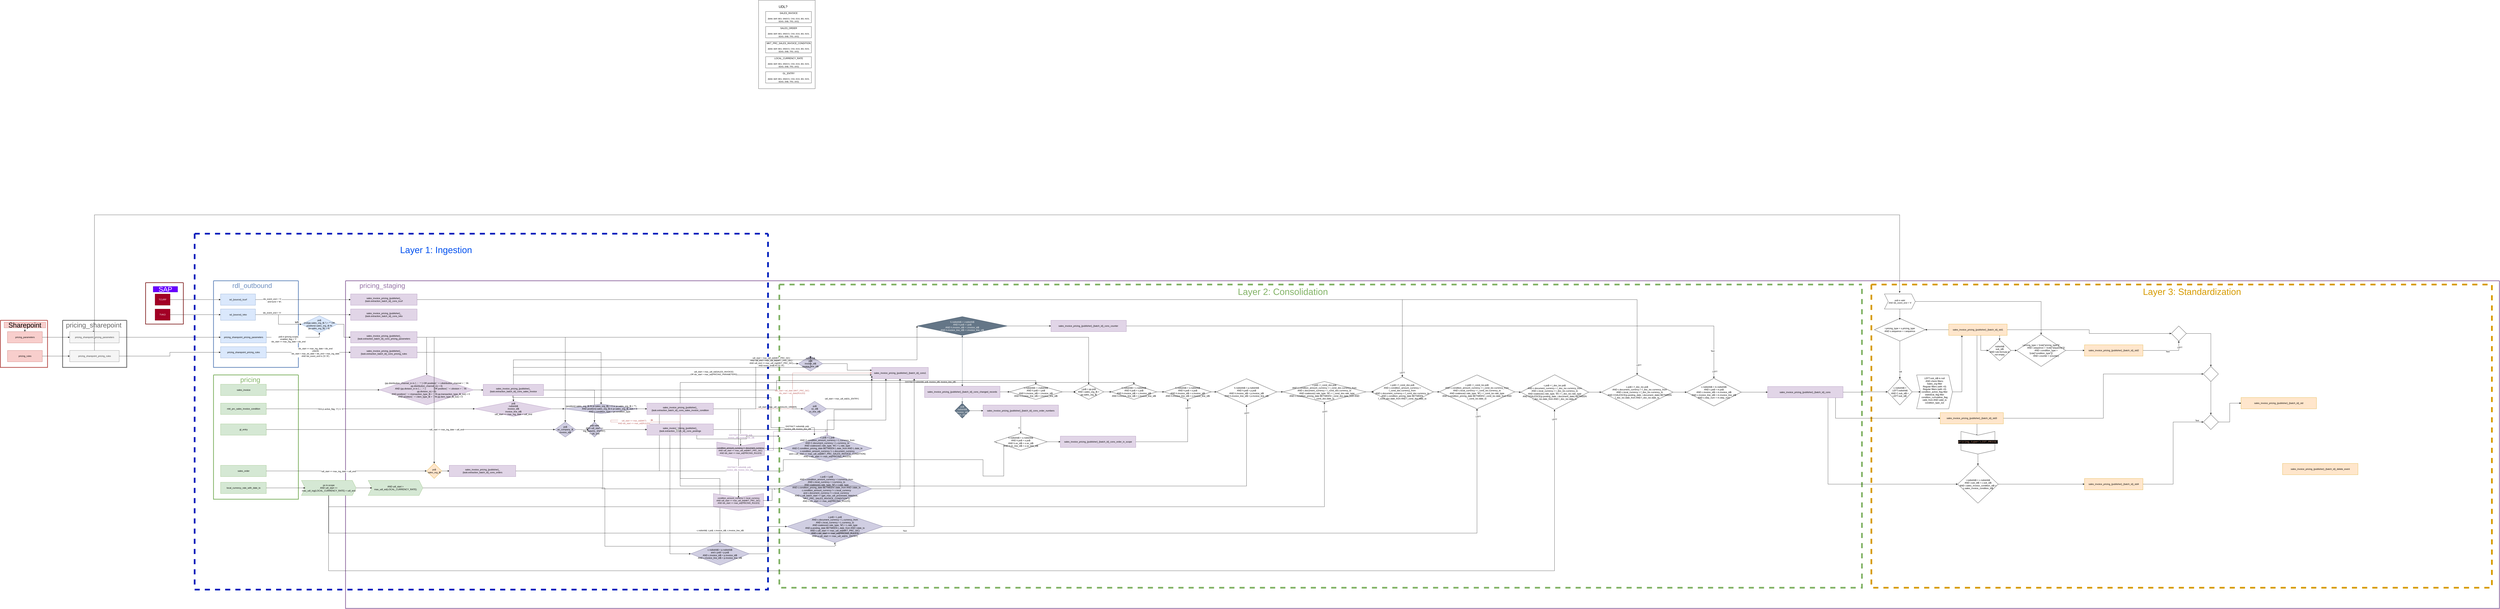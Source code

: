<mxfile version="24.7.5">
  <diagram id="R2lEEEUBdFMjLlhIrx00" name="Page-1">
    <mxGraphModel dx="7294" dy="3355" grid="1" gridSize="10" guides="1" tooltips="1" connect="1" arrows="1" fold="1" page="1" pageScale="1" pageWidth="850" pageHeight="1100" math="0" shadow="0" extFonts="Permanent Marker^https://fonts.googleapis.com/css?family=Permanent+Marker">
      <root>
        <mxCell id="0" />
        <mxCell id="1" parent="0" />
        <mxCell id="YggckkRVtqMCZooF6UbN-6" value="" style="swimlane;startSize=0;fillColor=#e1d5e7;strokeColor=#9673a6;strokeWidth=4;" parent="1" vertex="1">
          <mxGeometry x="-2990" y="340" width="11420" height="1740" as="geometry" />
        </mxCell>
        <mxCell id="YggckkRVtqMCZooF6UbN-22" value="&lt;font color=&quot;#9673a6&quot; style=&quot;font-size: 36px;&quot;&gt;pricing_staging&lt;/font&gt;" style="text;html=1;align=center;verticalAlign=middle;whiteSpace=wrap;rounded=0;" parent="YggckkRVtqMCZooF6UbN-6" vertex="1">
          <mxGeometry x="80" y="10" width="230" height="30" as="geometry" />
        </mxCell>
        <mxCell id="CPg8P09N1OD6WJGmpGxm-27" style="edgeStyle=orthogonalEdgeStyle;rounded=0;orthogonalLoop=1;jettySize=auto;html=1;entryX=0.019;entryY=0.527;entryDx=0;entryDy=0;entryPerimeter=0;" parent="YggckkRVtqMCZooF6UbN-6" source="YggckkRVtqMCZooF6UbN-34" target="UmKu-o4we2GQgC7grg6U-2" edge="1">
          <mxGeometry relative="1" as="geometry">
            <Array as="points">
              <mxPoint x="2321" y="1010" />
              <mxPoint x="2321" y="950" />
              <mxPoint x="3380" y="950" />
              <mxPoint x="3380" y="1037" />
              <mxPoint x="3490" y="1037" />
            </Array>
          </mxGeometry>
        </mxCell>
        <mxCell id="UmKu-o4we2GQgC7grg6U-4" value="O" style="edgeLabel;html=1;align=center;verticalAlign=middle;resizable=0;points=[];" parent="CPg8P09N1OD6WJGmpGxm-27" vertex="1" connectable="0">
          <mxGeometry x="0.962" relative="1" as="geometry">
            <mxPoint as="offset" />
          </mxGeometry>
        </mxCell>
        <mxCell id="ZgWAVqqwB8iBOOnUZOPZ-12" style="edgeStyle=orthogonalEdgeStyle;rounded=0;orthogonalLoop=1;jettySize=auto;html=1;entryX=0;entryY=0.5;entryDx=0;entryDy=0;" parent="YggckkRVtqMCZooF6UbN-6" source="YggckkRVtqMCZooF6UbN-34" target="ZgWAVqqwB8iBOOnUZOPZ-11" edge="1">
          <mxGeometry relative="1" as="geometry" />
        </mxCell>
        <mxCell id="ZgWAVqqwB8iBOOnUZOPZ-14" value="udl_start &amp;gt; max_udl_ed(SALES_ORDER)" style="edgeLabel;html=1;align=center;verticalAlign=middle;resizable=0;points=[];" parent="ZgWAVqqwB8iBOOnUZOPZ-12" vertex="1" connectable="0">
          <mxGeometry x="0.881" relative="1" as="geometry">
            <mxPoint x="-25" y="-10" as="offset" />
          </mxGeometry>
        </mxCell>
        <mxCell id="YggckkRVtqMCZooF6UbN-34" value="&lt;div&gt;sales_invoice_pricing_{publisher}_&lt;/div&gt;&lt;div&gt;{task.extraction_batch_id}_cons_orders&lt;br&gt;&lt;/div&gt;" style="rounded=0;whiteSpace=wrap;html=1;fillColor=#e1d5e7;strokeColor=#9673a6;" parent="YggckkRVtqMCZooF6UbN-6" vertex="1">
          <mxGeometry x="550" y="980" width="352.5" height="60" as="geometry" />
        </mxCell>
        <mxCell id="ArN27UHTNh0HrAlM6qyn-1" value="" style="swimlane;startSize=0;dashed=1;strokeWidth=9;fillColor=#d5e8d4;strokeColor=#82b366;" parent="YggckkRVtqMCZooF6UbN-6" vertex="1">
          <mxGeometry x="2300" y="20" width="5740" height="1610" as="geometry" />
        </mxCell>
        <mxCell id="ArN27UHTNh0HrAlM6qyn-2" value="&lt;font style=&quot;font-size: 48px;&quot; color=&quot;#82b366&quot;&gt;Layer 2: Consolidation&lt;/font&gt;" style="text;html=1;align=center;verticalAlign=middle;whiteSpace=wrap;rounded=0;" parent="ArN27UHTNh0HrAlM6qyn-1" vertex="1">
          <mxGeometry x="2400" y="10" width="540" height="55" as="geometry" />
        </mxCell>
        <mxCell id="ZgWAVqqwB8iBOOnUZOPZ-3" style="edgeStyle=orthogonalEdgeStyle;rounded=0;orthogonalLoop=1;jettySize=auto;html=1;" parent="ArN27UHTNh0HrAlM6qyn-1" source="CPg8P09N1OD6WJGmpGxm-14" target="CPg8P09N1OD6WJGmpGxm-19" edge="1">
          <mxGeometry relative="1" as="geometry" />
        </mxCell>
        <mxCell id="ZgWAVqqwB8iBOOnUZOPZ-4" value="DISTINCT rsdistrib$, ps$, invoice_id$, invoice_line_id$" style="edgeLabel;html=1;align=center;verticalAlign=middle;resizable=0;points=[];" parent="ZgWAVqqwB8iBOOnUZOPZ-3" vertex="1" connectable="0">
          <mxGeometry x="-0.03" y="3" relative="1" as="geometry">
            <mxPoint as="offset" />
          </mxGeometry>
        </mxCell>
        <mxCell id="CPg8P09N1OD6WJGmpGxm-14" value="&lt;div&gt;sales_invoice_pricing_{publisher}_{batch_id}_cons1&lt;br&gt;&lt;/div&gt;" style="rounded=0;whiteSpace=wrap;html=1;fillColor=#e1d5e7;strokeColor=#9673a6;" parent="ArN27UHTNh0HrAlM6qyn-1" vertex="1">
          <mxGeometry x="490" y="440" width="300" height="60" as="geometry" />
        </mxCell>
        <mxCell id="CPg8P09N1OD6WJGmpGxm-25" value="&lt;div&gt;&lt;div&gt;h.rsdistrib$ = i.rsdistrib$&lt;/div&gt;&lt;div&gt;AND h.ps$ = i.ps$&lt;/div&gt;&lt;div&gt;AND h.invoice_id$ = i.invoice_id$&lt;/div&gt;&lt;div&gt;AND h.invoice_line_id$ = i.invoice_line_id$&lt;/div&gt;&lt;/div&gt;" style="rhombus;whiteSpace=wrap;html=1;fillColor=#647687;fontColor=#ffffff;strokeColor=#314354;" parent="ArN27UHTNh0HrAlM6qyn-1" vertex="1">
          <mxGeometry x="730" y="170" width="480" height="100" as="geometry" />
        </mxCell>
        <mxCell id="CPg8P09N1OD6WJGmpGxm-34" value="ps$&lt;div&gt;rsdistrib$&lt;/div&gt;&lt;div&gt;invoice_id$&lt;/div&gt;&lt;div&gt;invoice_line_id$&lt;/div&gt;" style="rhombus;whiteSpace=wrap;html=1;fillColor=#647687;fontColor=#ffffff;strokeColor=#314354;" parent="ArN27UHTNh0HrAlM6qyn-1" vertex="1">
          <mxGeometry x="930" y="630" width="80" height="80" as="geometry" />
        </mxCell>
        <mxCell id="b6GgiY7bYCGJMNhozDlA-34" style="edgeStyle=orthogonalEdgeStyle;rounded=0;orthogonalLoop=1;jettySize=auto;html=1;" parent="ArN27UHTNh0HrAlM6qyn-1" source="CPg8P09N1OD6WJGmpGxm-22" target="b6GgiY7bYCGJMNhozDlA-33" edge="1">
          <mxGeometry relative="1" as="geometry" />
        </mxCell>
        <mxCell id="b6GgiY7bYCGJMNhozDlA-36" value="Text" style="edgeLabel;html=1;align=center;verticalAlign=middle;resizable=0;points=[];" parent="b6GgiY7bYCGJMNhozDlA-34" vertex="1" connectable="0">
          <mxGeometry x="0.915" y="-7" relative="1" as="geometry">
            <mxPoint y="-1" as="offset" />
          </mxGeometry>
        </mxCell>
        <mxCell id="b6GgiY7bYCGJMNhozDlA-37" value="LEFT" style="edgeLabel;html=1;align=center;verticalAlign=middle;resizable=0;points=[];" parent="b6GgiY7bYCGJMNhozDlA-34" vertex="1" connectable="0">
          <mxGeometry x="0.979" y="5" relative="1" as="geometry">
            <mxPoint y="-1" as="offset" />
          </mxGeometry>
        </mxCell>
        <mxCell id="CPg8P09N1OD6WJGmpGxm-22" value="&lt;div&gt;sales_invoice_pricing_{publisher}_{batch_id}_cons_counter&amp;nbsp;&lt;br&gt;&lt;/div&gt;" style="rounded=0;whiteSpace=wrap;html=1;fillColor=#e1d5e7;strokeColor=#9673a6;" parent="ArN27UHTNh0HrAlM6qyn-1" vertex="1">
          <mxGeometry x="1440" y="190" width="400" height="60" as="geometry" />
        </mxCell>
        <mxCell id="IO22isx14ON4vYv-_GZl-13" style="edgeStyle=orthogonalEdgeStyle;rounded=0;orthogonalLoop=1;jettySize=auto;html=1;" parent="ArN27UHTNh0HrAlM6qyn-1" source="CPg8P09N1OD6WJGmpGxm-25" target="CPg8P09N1OD6WJGmpGxm-22" edge="1">
          <mxGeometry relative="1" as="geometry" />
        </mxCell>
        <mxCell id="CPg8P09N1OD6WJGmpGxm-18" value="&lt;div&gt;sales_invoice_pricing_{publisher}_{batch_id}_cons_order_in_scope&lt;br&gt;&lt;/div&gt;" style="rounded=0;whiteSpace=wrap;html=1;fillColor=#e1d5e7;strokeColor=#9673a6;" parent="ArN27UHTNh0HrAlM6qyn-1" vertex="1">
          <mxGeometry x="1490" y="805" width="400" height="60" as="geometry" />
        </mxCell>
        <mxCell id="CPg8P09N1OD6WJGmpGxm-20" value="&lt;div&gt;sales_invoice_pricing_{publisher}_{batch_id}_cons_order_numbers&lt;br&gt;&lt;/div&gt;" style="rounded=0;whiteSpace=wrap;html=1;fillColor=#e1d5e7;strokeColor=#9673a6;" parent="ArN27UHTNh0HrAlM6qyn-1" vertex="1">
          <mxGeometry x="1080" y="640" width="400" height="60" as="geometry" />
        </mxCell>
        <mxCell id="CPg8P09N1OD6WJGmpGxm-29" style="edgeStyle=orthogonalEdgeStyle;rounded=0;orthogonalLoop=1;jettySize=auto;html=1;entryX=0.5;entryY=0;entryDx=0;entryDy=0;" parent="ArN27UHTNh0HrAlM6qyn-1" source="CPg8P09N1OD6WJGmpGxm-20" target="UmKu-o4we2GQgC7grg6U-2" edge="1">
          <mxGeometry relative="1" as="geometry" />
        </mxCell>
        <mxCell id="UmKu-o4we2GQgC7grg6U-3" value="H" style="edgeLabel;html=1;align=center;verticalAlign=middle;resizable=0;points=[];" parent="CPg8P09N1OD6WJGmpGxm-29" vertex="1" connectable="0">
          <mxGeometry x="0.349" y="-9" relative="1" as="geometry">
            <mxPoint as="offset" />
          </mxGeometry>
        </mxCell>
        <mxCell id="IO22isx14ON4vYv-_GZl-14" style="edgeStyle=orthogonalEdgeStyle;rounded=0;orthogonalLoop=1;jettySize=auto;html=1;entryX=0;entryY=0.5;entryDx=0;entryDy=0;" parent="ArN27UHTNh0HrAlM6qyn-1" source="CPg8P09N1OD6WJGmpGxm-34" target="CPg8P09N1OD6WJGmpGxm-20" edge="1">
          <mxGeometry relative="1" as="geometry" />
        </mxCell>
        <mxCell id="UmKu-o4we2GQgC7grg6U-16" style="edgeStyle=orthogonalEdgeStyle;rounded=0;orthogonalLoop=1;jettySize=auto;html=1;entryX=0;entryY=0.5;entryDx=0;entryDy=0;" parent="ArN27UHTNh0HrAlM6qyn-1" source="CPg8P09N1OD6WJGmpGxm-19" target="UmKu-o4we2GQgC7grg6U-15" edge="1">
          <mxGeometry relative="1" as="geometry" />
        </mxCell>
        <mxCell id="CPg8P09N1OD6WJGmpGxm-19" value="&lt;div&gt;sales_invoice_pricing_{publisher}_{batch_id}_cons_changed_records&lt;br&gt;&lt;/div&gt;" style="rounded=0;whiteSpace=wrap;html=1;fillColor=#e1d5e7;strokeColor=#9673a6;" parent="ArN27UHTNh0HrAlM6qyn-1" vertex="1">
          <mxGeometry x="770" y="540" width="400" height="60" as="geometry" />
        </mxCell>
        <mxCell id="CPg8P09N1OD6WJGmpGxm-23" style="edgeStyle=orthogonalEdgeStyle;rounded=0;orthogonalLoop=1;jettySize=auto;html=1;entryX=0.5;entryY=1;entryDx=0;entryDy=0;fillColor=#647687;strokeColor=#314354;" parent="ArN27UHTNh0HrAlM6qyn-1" source="CPg8P09N1OD6WJGmpGxm-19" target="CPg8P09N1OD6WJGmpGxm-25" edge="1">
          <mxGeometry relative="1" as="geometry" />
        </mxCell>
        <mxCell id="CPg8P09N1OD6WJGmpGxm-31" style="edgeStyle=orthogonalEdgeStyle;rounded=0;orthogonalLoop=1;jettySize=auto;html=1;entryX=0.5;entryY=0;entryDx=0;entryDy=0;fillColor=#647687;strokeColor=#314354;" parent="ArN27UHTNh0HrAlM6qyn-1" source="CPg8P09N1OD6WJGmpGxm-19" target="CPg8P09N1OD6WJGmpGxm-34" edge="1">
          <mxGeometry relative="1" as="geometry" />
        </mxCell>
        <mxCell id="CPg8P09N1OD6WJGmpGxm-21" value="&lt;div&gt;sales_invoice_pricing_{publisher}_{batch_id}_cons&amp;nbsp;&lt;br&gt;&lt;/div&gt;" style="rounded=0;whiteSpace=wrap;html=1;fillColor=#e1d5e7;strokeColor=#9673a6;" parent="ArN27UHTNh0HrAlM6qyn-1" vertex="1">
          <mxGeometry x="5240" y="541.51" width="400" height="60" as="geometry" />
        </mxCell>
        <mxCell id="ZgWAVqqwB8iBOOnUZOPZ-10" style="edgeStyle=orthogonalEdgeStyle;rounded=0;orthogonalLoop=1;jettySize=auto;html=1;entryX=0;entryY=0.25;entryDx=0;entryDy=0;" parent="ArN27UHTNh0HrAlM6qyn-1" source="ZgWAVqqwB8iBOOnUZOPZ-5" target="CPg8P09N1OD6WJGmpGxm-14" edge="1">
          <mxGeometry relative="1" as="geometry" />
        </mxCell>
        <mxCell id="ZgWAVqqwB8iBOOnUZOPZ-5" value="rsdistrib$&lt;div&gt;ps$&lt;/div&gt;&lt;div&gt;invoice_id$&lt;br&gt;&lt;/div&gt;&lt;div&gt;invoice_line_id$&lt;/div&gt;&lt;div&gt;&lt;br&gt;&lt;/div&gt;" style="rhombus;whiteSpace=wrap;html=1;fillColor=#d0cee2;strokeColor=#56517e;" parent="ArN27UHTNh0HrAlM6qyn-1" vertex="1">
          <mxGeometry x="100" y="380" width="130" height="80" as="geometry" />
        </mxCell>
        <mxCell id="ZgWAVqqwB8iBOOnUZOPZ-17" style="edgeStyle=orthogonalEdgeStyle;rounded=0;orthogonalLoop=1;jettySize=auto;html=1;entryX=0;entryY=1;entryDx=0;entryDy=0;" parent="ArN27UHTNh0HrAlM6qyn-1" source="ZgWAVqqwB8iBOOnUZOPZ-11" target="CPg8P09N1OD6WJGmpGxm-14" edge="1">
          <mxGeometry relative="1" as="geometry" />
        </mxCell>
        <mxCell id="ZgWAVqqwB8iBOOnUZOPZ-11" value="&lt;div&gt;ps$&lt;/div&gt;&lt;div&gt;&lt;span style=&quot;background-color: initial;&quot;&gt;so_id$&lt;/span&gt;&lt;/div&gt;&lt;div&gt;&lt;span style=&quot;background-color: initial;&quot;&gt;so_line_id$&lt;/span&gt;&lt;/div&gt;" style="rhombus;whiteSpace=wrap;html=1;fillColor=#d0cee2;strokeColor=#56517e;" parent="ArN27UHTNh0HrAlM6qyn-1" vertex="1">
          <mxGeometry x="125" y="620" width="125" height="80" as="geometry" />
        </mxCell>
        <mxCell id="NTtjv0zWeZFMTYNLXVND-5" style="edgeStyle=orthogonalEdgeStyle;rounded=0;orthogonalLoop=1;jettySize=auto;html=1;entryX=0.25;entryY=1;entryDx=0;entryDy=0;exitX=0.5;exitY=0;exitDx=0;exitDy=0;" parent="ArN27UHTNh0HrAlM6qyn-1" source="CPg8P09N1OD6WJGmpGxm-30" target="CPg8P09N1OD6WJGmpGxm-14" edge="1">
          <mxGeometry relative="1" as="geometry">
            <Array as="points">
              <mxPoint x="254" y="720" />
              <mxPoint x="565" y="720" />
            </Array>
          </mxGeometry>
        </mxCell>
        <mxCell id="CPg8P09N1OD6WJGmpGxm-30" value="&lt;div&gt;&lt;div&gt;C.ps$ = L.ps$&lt;/div&gt;&lt;div&gt;AND C.condition_amount_currency = L.currency_from&lt;/div&gt;&lt;div&gt;AND C.document_currency = L.currency_to&lt;/div&gt;&lt;div&gt;AND coalesce(C.rate_type, &#39;M&#39;) = L.rate_type&lt;/div&gt;&lt;div&gt;AND C.condition_pricing_date BETWEEN L.date_from AND L.date_to&lt;/div&gt;&lt;/div&gt;&lt;div&gt;&lt;div&gt;c.condition_amount_currency != c.document_currency&lt;/div&gt;&lt;div&gt;and c.udl_start &amp;lt;= max_udl_ed(MKT_PRC_SALES_INVOICE_CONDITION)&lt;/div&gt;&lt;div&gt;AND c.ids_start &amp;lt;= max_ed(PRICING_RULES)&lt;/div&gt;&lt;/div&gt;&lt;div&gt;&lt;br&gt;&lt;/div&gt;" style="rhombus;whiteSpace=wrap;html=1;fillColor=#d0cee2;strokeColor=#56517e;" parent="ArN27UHTNh0HrAlM6qyn-1" vertex="1">
          <mxGeometry x="17.5" y="800" width="472.5" height="140" as="geometry" />
        </mxCell>
        <mxCell id="NTtjv0zWeZFMTYNLXVND-33" style="edgeStyle=orthogonalEdgeStyle;rounded=0;orthogonalLoop=1;jettySize=auto;html=1;entryX=0.5;entryY=1;entryDx=0;entryDy=0;" parent="ArN27UHTNh0HrAlM6qyn-1" source="NTtjv0zWeZFMTYNLXVND-27" target="CPg8P09N1OD6WJGmpGxm-14" edge="1">
          <mxGeometry relative="1" as="geometry">
            <Array as="points">
              <mxPoint x="640" y="1085" />
            </Array>
          </mxGeometry>
        </mxCell>
        <mxCell id="NTtjv0zWeZFMTYNLXVND-27" value="&lt;div&gt;c.ps$ = l.ps$&lt;/div&gt;&lt;div&gt;AND c.condition_amount_currency = l.currency_from&lt;/div&gt;&lt;div&gt;AND c.local_currency = l.currency_to&lt;/div&gt;&lt;div&gt;AND coalesce(c.rate_type, &#39;M&#39;) = l.rate_type&lt;/div&gt;&lt;div&gt;AND c.condition_pricing_date BETWEEN l.date_from AND l.date_to&lt;/div&gt;&lt;div&gt;&lt;div&gt;c.condition_amount_currency != c.local_currency&lt;/div&gt;&lt;div&gt;and c.document_currency != c.local_currency&amp;nbsp;&lt;/div&gt;&lt;div&gt;AND c.udl_batch_start &amp;lt;= {get_max_udl_processed_date(task, &quot;MKT_PRC_SALES_INVOICE_CONDITION&quot;)}&amp;nbsp;&lt;/div&gt;&lt;div&gt;AND c.ids_start &amp;lt;= max_ed(PRICING_RULES)&lt;/div&gt;&lt;/div&gt;" style="rhombus;whiteSpace=wrap;html=1;fillColor=#d0cee2;strokeColor=#56517e;" parent="ArN27UHTNh0HrAlM6qyn-1" vertex="1">
          <mxGeometry x="10" y="990" width="480" height="190" as="geometry" />
        </mxCell>
        <mxCell id="NTtjv0zWeZFMTYNLXVND-47" style="edgeStyle=orthogonalEdgeStyle;rounded=0;orthogonalLoop=1;jettySize=auto;html=1;entryX=0.75;entryY=1;entryDx=0;entryDy=0;" parent="ArN27UHTNh0HrAlM6qyn-1" source="NTtjv0zWeZFMTYNLXVND-43" target="CPg8P09N1OD6WJGmpGxm-14" edge="1">
          <mxGeometry relative="1" as="geometry">
            <Array as="points">
              <mxPoint x="715" y="1285" />
            </Array>
          </mxGeometry>
        </mxCell>
        <mxCell id="NTtjv0zWeZFMTYNLXVND-43" value="&lt;div&gt;c.ps$ = L.ps$&lt;/div&gt;&lt;div&gt;AND c.document_currency = L.currency_from&lt;/div&gt;&lt;div&gt;AND c.local_currency = L.currency_to&lt;/div&gt;&lt;div&gt;AND coalesce(c.rate_type, &#39;M&#39;) = L.rate_type&lt;/div&gt;&lt;div&gt;AND p.posting_date BETWEEN L.date_from AND l.date_to&lt;/div&gt;&lt;div&gt;AND&amp;nbsp;&lt;span style=&quot;background-color: initial;&quot;&gt;c.udl_start &amp;lt;= max_udl_ed(MKT_PRC_SIC)&lt;/span&gt;&lt;/div&gt;&lt;div&gt;AND c.ids_start &amp;lt;= max_ed(PRICING_RULES)&lt;/div&gt;&lt;div&gt;AND p.udl_start &amp;lt;= max_udl_ed(GL_ENTRY)&lt;/div&gt;" style="rhombus;whiteSpace=wrap;html=1;fillColor=#d0cee2;strokeColor=#56517e;" parent="ArN27UHTNh0HrAlM6qyn-1" vertex="1">
          <mxGeometry x="40" y="1200" width="510" height="170" as="geometry" />
        </mxCell>
        <mxCell id="UmKu-o4we2GQgC7grg6U-5" style="edgeStyle=orthogonalEdgeStyle;rounded=0;orthogonalLoop=1;jettySize=auto;html=1;entryX=0;entryY=0.5;entryDx=0;entryDy=0;" parent="ArN27UHTNh0HrAlM6qyn-1" source="UmKu-o4we2GQgC7grg6U-2" target="CPg8P09N1OD6WJGmpGxm-18" edge="1">
          <mxGeometry relative="1" as="geometry" />
        </mxCell>
        <mxCell id="UmKu-o4we2GQgC7grg6U-2" value="&lt;div&gt;h.rsdistrib$ = o.rsdistrib$&lt;/div&gt;&lt;div&gt;AND h.ps$ = o.ps$&lt;/div&gt;&lt;div&gt;AND h.so_id$ = o.so_id$&lt;/div&gt;&lt;div&gt;AND h.so_line_id$ = o.so_line_id$&lt;/div&gt;" style="rhombus;whiteSpace=wrap;html=1;" parent="ArN27UHTNh0HrAlM6qyn-1" vertex="1">
          <mxGeometry x="1140" y="790" width="280" height="90" as="geometry" />
        </mxCell>
        <mxCell id="UmKu-o4we2GQgC7grg6U-15" value="&lt;div&gt;h.rsdistrib$ = i.rsdistrib$&lt;/div&gt;&lt;div&gt;AND h.ps$ = i.ps$&lt;/div&gt;&lt;div&gt;AND h.invoice_id$ = i.invoice_id$&lt;/div&gt;&lt;div&gt;AND h.invoice_line_id$ = i.invoice_line_id$&lt;/div&gt;" style="rhombus;whiteSpace=wrap;html=1;" parent="ArN27UHTNh0HrAlM6qyn-1" vertex="1">
          <mxGeometry x="1220" y="530" width="280" height="80" as="geometry" />
        </mxCell>
        <mxCell id="UmKu-o4we2GQgC7grg6U-23" style="edgeStyle=orthogonalEdgeStyle;rounded=0;orthogonalLoop=1;jettySize=auto;html=1;entryX=0;entryY=0.5;entryDx=0;entryDy=0;" parent="ArN27UHTNh0HrAlM6qyn-1" source="UmKu-o4we2GQgC7grg6U-19" target="UmKu-o4we2GQgC7grg6U-22" edge="1">
          <mxGeometry relative="1" as="geometry" />
        </mxCell>
        <mxCell id="UmKu-o4we2GQgC7grg6U-19" value="&lt;div&gt;i.ps$ = pp.ps$&lt;/div&gt;&lt;div&gt;AND i.sales_org_l$ = pp.sales_org_l$&lt;/div&gt;" style="rhombus;whiteSpace=wrap;html=1;" parent="ArN27UHTNh0HrAlM6qyn-1" vertex="1">
          <mxGeometry x="1560" y="530" width="160" height="80" as="geometry" />
        </mxCell>
        <mxCell id="UmKu-o4we2GQgC7grg6U-20" style="edgeStyle=orthogonalEdgeStyle;rounded=0;orthogonalLoop=1;jettySize=auto;html=1;entryX=0.066;entryY=0.506;entryDx=0;entryDy=0;entryPerimeter=0;" parent="ArN27UHTNh0HrAlM6qyn-1" source="UmKu-o4we2GQgC7grg6U-15" target="UmKu-o4we2GQgC7grg6U-19" edge="1">
          <mxGeometry relative="1" as="geometry" />
        </mxCell>
        <mxCell id="b6GgiY7bYCGJMNhozDlA-3" style="edgeStyle=orthogonalEdgeStyle;rounded=0;orthogonalLoop=1;jettySize=auto;html=1;entryX=0;entryY=0.5;entryDx=0;entryDy=0;" parent="ArN27UHTNh0HrAlM6qyn-1" source="UmKu-o4we2GQgC7grg6U-22" target="b6GgiY7bYCGJMNhozDlA-1" edge="1">
          <mxGeometry relative="1" as="geometry" />
        </mxCell>
        <mxCell id="UmKu-o4we2GQgC7grg6U-22" value="h.rsdistrib$ = c.rsdistrib$&#xa;AND h.ps$ = c.ps$&#xa;AND h.invoice_id$ = c.invoice_id$&#xa;AND h.invoice_line_id$ = c.invoice_line_id$" style="rhombus;whiteSpace=wrap;html=1;" parent="ArN27UHTNh0HrAlM6qyn-1" vertex="1">
          <mxGeometry x="1760" y="530" width="240" height="80" as="geometry" />
        </mxCell>
        <mxCell id="b6GgiY7bYCGJMNhozDlA-8" style="edgeStyle=orthogonalEdgeStyle;rounded=0;orthogonalLoop=1;jettySize=auto;html=1;entryX=0;entryY=0.5;entryDx=0;entryDy=0;" parent="ArN27UHTNh0HrAlM6qyn-1" source="b6GgiY7bYCGJMNhozDlA-1" target="b6GgiY7bYCGJMNhozDlA-6" edge="1">
          <mxGeometry relative="1" as="geometry" />
        </mxCell>
        <mxCell id="b6GgiY7bYCGJMNhozDlA-1" value="&lt;div&gt;h.rsdistrib$ = o.rsdistrib$&lt;/div&gt;&lt;div&gt;&lt;span style=&quot;white-space: normal;&quot;&gt;AND h.ps$ = o.ps$&lt;/span&gt;&lt;/div&gt;&lt;div&gt;&lt;span style=&quot;white-space: normal;&quot;&gt;AND h.invoice_id$ = o.invoice_id$&lt;/span&gt;&lt;/div&gt;&lt;div&gt;&lt;span style=&quot;white-space: normal;&quot;&gt;AND h.invoice_line_id$ = o.invoice_line_id$&lt;/span&gt;&lt;/div&gt;" style="rhombus;whiteSpace=wrap;html=1;" parent="ArN27UHTNh0HrAlM6qyn-1" vertex="1">
          <mxGeometry x="2040" y="530" width="250" height="80" as="geometry" />
        </mxCell>
        <mxCell id="b6GgiY7bYCGJMNhozDlA-2" style="edgeStyle=orthogonalEdgeStyle;rounded=0;orthogonalLoop=1;jettySize=auto;html=1;" parent="ArN27UHTNh0HrAlM6qyn-1" source="CPg8P09N1OD6WJGmpGxm-18" target="b6GgiY7bYCGJMNhozDlA-1" edge="1">
          <mxGeometry relative="1" as="geometry" />
        </mxCell>
        <mxCell id="b6GgiY7bYCGJMNhozDlA-4" value="LEFT" style="edgeLabel;html=1;align=center;verticalAlign=middle;resizable=0;points=[];" parent="b6GgiY7bYCGJMNhozDlA-2" vertex="1" connectable="0">
          <mxGeometry x="0.817" y="-2" relative="1" as="geometry">
            <mxPoint as="offset" />
          </mxGeometry>
        </mxCell>
        <mxCell id="b6GgiY7bYCGJMNhozDlA-10" style="edgeStyle=orthogonalEdgeStyle;rounded=0;orthogonalLoop=1;jettySize=auto;html=1;entryX=0;entryY=0.5;entryDx=0;entryDy=0;" parent="ArN27UHTNh0HrAlM6qyn-1" source="b6GgiY7bYCGJMNhozDlA-6" target="b6GgiY7bYCGJMNhozDlA-9" edge="1">
          <mxGeometry relative="1" as="geometry" />
        </mxCell>
        <mxCell id="b6GgiY7bYCGJMNhozDlA-6" value="&lt;div&gt;h.rsdistrib$ = p.rsdistrib$&lt;/div&gt;&lt;div&gt;&lt;span style=&quot;white-space: normal;&quot;&gt;AND h.ps$ = p.ps$&lt;/span&gt;&lt;/div&gt;&lt;div&gt;&lt;span style=&quot;white-space: normal;&quot;&gt;AND h.invoice_id$ = p.invoice_id$&lt;/span&gt;&lt;/div&gt;&lt;div&gt;&lt;span style=&quot;white-space: normal;&quot;&gt;AND h.invoice_line_id$ = p.invoice_line_id$&lt;/span&gt;&lt;/div&gt;" style="rhombus;whiteSpace=wrap;html=1;" parent="ArN27UHTNh0HrAlM6qyn-1" vertex="1">
          <mxGeometry x="2317" y="500" width="320" height="140" as="geometry" />
        </mxCell>
        <mxCell id="b6GgiY7bYCGJMNhozDlA-9" value="&lt;div&gt;c.ps$ = l_cond_doc.ps$&lt;/div&gt;&lt;div&gt;&lt;span style=&quot;white-space: normal;&quot;&gt;AND c.condition_amount_currency = l_cond_doc.currency_from&lt;/span&gt;&lt;/div&gt;&lt;div&gt;&lt;span style=&quot;white-space: normal;&quot;&gt;AND c.document_currency = l_cond_doc.currency_to&lt;/span&gt;&lt;/div&gt;&lt;div&gt;&lt;span style=&quot;white-space: normal;&quot;&gt;&lt;span style=&quot;white-space:pre&quot;&gt;&#x9;&lt;/span&gt;AND coalesce(c.rate_type, &#39;M&#39;) = l_cond_doc.rate_type&lt;/span&gt;&lt;/div&gt;&lt;div&gt;&lt;span style=&quot;white-space: normal;&quot;&gt;AND c.condition_pricing_date BETWEEN l_cond_doc.date_from AND l_cond_doc.date_to&lt;/span&gt;&lt;/div&gt;" style="rhombus;whiteSpace=wrap;html=1;" parent="ArN27UHTNh0HrAlM6qyn-1" vertex="1">
          <mxGeometry x="2670" y="515" width="440" height="110" as="geometry" />
        </mxCell>
        <mxCell id="b6GgiY7bYCGJMNhozDlA-20" style="edgeStyle=orthogonalEdgeStyle;rounded=0;orthogonalLoop=1;jettySize=auto;html=1;entryX=0;entryY=0.5;entryDx=0;entryDy=0;" parent="ArN27UHTNh0HrAlM6qyn-1" source="b6GgiY7bYCGJMNhozDlA-12" target="b6GgiY7bYCGJMNhozDlA-19" edge="1">
          <mxGeometry relative="1" as="geometry" />
        </mxCell>
        <mxCell id="b6GgiY7bYCGJMNhozDlA-12" value="&lt;div&gt;c.ps$ = f_cond_doc.ps$&lt;/div&gt;&lt;div&gt;&lt;span style=&quot;white-space: normal;&quot;&gt;AND c.condition_amount_currency = f_cond_doc.currency_from&lt;/span&gt;&lt;/div&gt;&lt;div&gt;&lt;span style=&quot;white-space: normal;&quot;&gt;AND c.document_currency = f_cond_doc.currency_to&lt;/span&gt;&lt;/div&gt;&lt;div&gt;&lt;span style=&quot;white-space: normal;&quot;&gt;AND c.condition_pricing_date BETWEEN f_cond_doc.date_from AND f_cond_doc.date_to&lt;/span&gt;&lt;/div&gt;" style="rhombus;whiteSpace=wrap;html=1;" parent="ArN27UHTNh0HrAlM6qyn-1" vertex="1">
          <mxGeometry x="3138" y="490" width="330" height="160" as="geometry" />
        </mxCell>
        <mxCell id="b6GgiY7bYCGJMNhozDlA-15" style="edgeStyle=orthogonalEdgeStyle;rounded=0;orthogonalLoop=1;jettySize=auto;html=1;entryX=0.043;entryY=0.498;entryDx=0;entryDy=0;entryPerimeter=0;" parent="ArN27UHTNh0HrAlM6qyn-1" source="b6GgiY7bYCGJMNhozDlA-9" target="b6GgiY7bYCGJMNhozDlA-12" edge="1">
          <mxGeometry relative="1" as="geometry" />
        </mxCell>
        <mxCell id="b6GgiY7bYCGJMNhozDlA-25" style="edgeStyle=orthogonalEdgeStyle;rounded=0;orthogonalLoop=1;jettySize=auto;html=1;entryX=0;entryY=0.5;entryDx=0;entryDy=0;" parent="ArN27UHTNh0HrAlM6qyn-1" source="b6GgiY7bYCGJMNhozDlA-19" target="b6GgiY7bYCGJMNhozDlA-23" edge="1">
          <mxGeometry relative="1" as="geometry" />
        </mxCell>
        <mxCell id="b6GgiY7bYCGJMNhozDlA-19" value="&lt;div&gt;c.ps$ = l_cond_loc.ps$&lt;/div&gt;&lt;div&gt;&lt;span style=&quot;white-space: normal;&quot;&gt;AND c.condition_amount_currency = l_cond_loc.currency_from&lt;/span&gt;&lt;/div&gt;&lt;div&gt;&lt;span style=&quot;white-space: normal;&quot;&gt;AND c.local_currency = l_cond_loc.currency_to&lt;/span&gt;&lt;/div&gt;&lt;div&gt;&lt;span style=&quot;white-space: normal;&quot;&gt;AND coalesce(c.rate_type, &#39;M&#39;) = l_cond_loc.rate_type&lt;/span&gt;&lt;/div&gt;&lt;div&gt;&lt;span style=&quot;white-space: normal;&quot;&gt;AND c.condition_pricing_date BETWEEN l_cond_loc.date_from AND l_cond_loc.date_to&lt;/span&gt;&lt;/div&gt;" style="rhombus;whiteSpace=wrap;html=1;" parent="ArN27UHTNh0HrAlM6qyn-1" vertex="1">
          <mxGeometry x="3499" y="480" width="400" height="180" as="geometry" />
        </mxCell>
        <mxCell id="b6GgiY7bYCGJMNhozDlA-28" style="edgeStyle=orthogonalEdgeStyle;rounded=0;orthogonalLoop=1;jettySize=auto;html=1;entryX=0;entryY=0.5;entryDx=0;entryDy=0;" parent="ArN27UHTNh0HrAlM6qyn-1" source="b6GgiY7bYCGJMNhozDlA-23" target="b6GgiY7bYCGJMNhozDlA-27" edge="1">
          <mxGeometry relative="1" as="geometry" />
        </mxCell>
        <mxCell id="b6GgiY7bYCGJMNhozDlA-23" value="&lt;div&gt;c.ps$ = l_doc_loc.ps$&lt;/div&gt;&lt;div&gt;&lt;span style=&quot;white-space: normal;&quot;&gt;AND c.document_currency = l_doc_loc.currency_from&lt;/span&gt;&lt;/div&gt;&lt;div&gt;&lt;span style=&quot;white-space: normal;&quot;&gt;AND c.local_currency = l_doc_loc.currency_to&lt;/span&gt;&lt;/div&gt;&lt;div&gt;&lt;span style=&quot;white-space: normal;&quot;&gt;AND coalesce(c.rate_type, &#39;M&#39;) = l_doc_loc.rate_type&lt;/span&gt;&lt;/div&gt;&lt;div&gt;&lt;span style=&quot;white-space: normal;&quot;&gt;AND COALESCE(p.posting_date, i.document_date) BETWEEN l_doc_loc.date_from AND l_doc_loc.date_to&lt;/span&gt;&lt;/div&gt;" style="rhombus;whiteSpace=wrap;html=1;" parent="ArN27UHTNh0HrAlM6qyn-1" vertex="1">
          <mxGeometry x="3931" y="479" width="360" height="185" as="geometry" />
        </mxCell>
        <mxCell id="b6GgiY7bYCGJMNhozDlA-35" style="edgeStyle=orthogonalEdgeStyle;rounded=0;orthogonalLoop=1;jettySize=auto;html=1;" parent="ArN27UHTNh0HrAlM6qyn-1" source="b6GgiY7bYCGJMNhozDlA-27" target="b6GgiY7bYCGJMNhozDlA-33" edge="1">
          <mxGeometry relative="1" as="geometry" />
        </mxCell>
        <mxCell id="b6GgiY7bYCGJMNhozDlA-27" value="&lt;div&gt;c.ps$ = f_doc_loc.ps$&lt;/div&gt;&lt;div&gt;&lt;span style=&quot;white-space: normal;&quot;&gt;&lt;span style=&quot;white-space:pre&quot;&gt;&#x9;&lt;/span&gt;AND c.document_currency = f_doc_loc.currency_from&lt;/span&gt;&lt;/div&gt;&lt;div&gt;&lt;span style=&quot;white-space: normal;&quot;&gt;&lt;span style=&quot;white-space:pre&quot;&gt;&#x9;&lt;/span&gt;AND c.local_currency = f_doc_loc.currency_to&lt;/span&gt;&lt;/div&gt;&lt;div&gt;&lt;span style=&quot;white-space: normal;&quot;&gt;&lt;span style=&quot;white-space:pre&quot;&gt;&#x9;&lt;/span&gt;AND COALESCE(p.posting_date, i.document_date) BETWEEN f_doc_loc.date_from AND f_doc_loc.date_to&lt;/span&gt;&lt;/div&gt;" style="rhombus;whiteSpace=wrap;html=1;" parent="ArN27UHTNh0HrAlM6qyn-1" vertex="1">
          <mxGeometry x="4358" y="479" width="380" height="185" as="geometry" />
        </mxCell>
        <mxCell id="b6GgiY7bYCGJMNhozDlA-38" style="edgeStyle=orthogonalEdgeStyle;rounded=0;orthogonalLoop=1;jettySize=auto;html=1;entryX=0;entryY=0.5;entryDx=0;entryDy=0;" parent="ArN27UHTNh0HrAlM6qyn-1" source="b6GgiY7bYCGJMNhozDlA-33" target="CPg8P09N1OD6WJGmpGxm-21" edge="1">
          <mxGeometry relative="1" as="geometry" />
        </mxCell>
        <mxCell id="b6GgiY7bYCGJMNhozDlA-33" value="&lt;div&gt;c.rsdistrib$ = m.rsdistrib$&lt;/div&gt;&lt;div&gt;&lt;span style=&quot;white-space: normal;&quot;&gt;AND c.ps$ = m.ps$&lt;/span&gt;&lt;/div&gt;&lt;div&gt;&lt;span style=&quot;white-space: normal;&quot;&gt;AND c.invoice_id$ = m.invoice_id$&lt;/span&gt;&lt;/div&gt;&lt;div&gt;&lt;span style=&quot;white-space: normal;&quot;&gt;AND c.invoice_line_id$ = m.invoice_line_id$&lt;/span&gt;&lt;/div&gt;&lt;div&gt;&lt;span style=&quot;white-space: normal;&quot;&gt;AND c.step_num = m.step_num&lt;/span&gt;&lt;/div&gt;" style="rhombus;whiteSpace=wrap;html=1;" parent="ArN27UHTNh0HrAlM6qyn-1" vertex="1">
          <mxGeometry x="4810" y="497.88" width="290" height="147.25" as="geometry" />
        </mxCell>
        <mxCell id="xhP3Qau-s0l5G0X_uNzF-16" value="" style="swimlane;startSize=0;fillColor=#f8cecc;strokeColor=#b85450;strokeWidth=4;" parent="1" vertex="1">
          <mxGeometry x="-4820" y="550" width="250" height="250" as="geometry" />
        </mxCell>
        <mxCell id="YggckkRVtqMCZooF6UbN-21" value="" style="edgeStyle=orthogonalEdgeStyle;rounded=0;orthogonalLoop=1;jettySize=auto;html=1;" parent="xhP3Qau-s0l5G0X_uNzF-16" source="xhP3Qau-s0l5G0X_uNzF-19" target="xhP3Qau-s0l5G0X_uNzF-21" edge="1">
          <mxGeometry relative="1" as="geometry" />
        </mxCell>
        <mxCell id="xhP3Qau-s0l5G0X_uNzF-19" value="&lt;font style=&quot;font-size: 36px;&quot;&gt;Sharepoint&lt;/font&gt;" style="text;html=1;align=center;verticalAlign=middle;whiteSpace=wrap;rounded=0;fillColor=#f8cecc;strokeColor=#b85450;" parent="xhP3Qau-s0l5G0X_uNzF-16" vertex="1">
          <mxGeometry x="20" y="10" width="220" height="30" as="geometry" />
        </mxCell>
        <mxCell id="xhP3Qau-s0l5G0X_uNzF-21" value="pricing_parameters" style="rounded=0;whiteSpace=wrap;html=1;fillColor=#f8cecc;strokeColor=#b85450;" parent="xhP3Qau-s0l5G0X_uNzF-16" vertex="1">
          <mxGeometry x="37.5" y="60" width="185" height="60" as="geometry" />
        </mxCell>
        <mxCell id="xhP3Qau-s0l5G0X_uNzF-27" value="pricing_rules" style="rounded=0;whiteSpace=wrap;html=1;fillColor=#f8cecc;strokeColor=#b85450;" parent="xhP3Qau-s0l5G0X_uNzF-16" vertex="1">
          <mxGeometry x="37.5" y="160" width="185" height="60" as="geometry" />
        </mxCell>
        <mxCell id="xhP3Qau-s0l5G0X_uNzF-17" value="" style="swimlane;startSize=0;" parent="1" vertex="1">
          <mxGeometry x="-800" y="-1150" width="300" height="470" as="geometry" />
        </mxCell>
        <mxCell id="xhP3Qau-s0l5G0X_uNzF-20" value="&lt;font style=&quot;font-size: 18px;&quot;&gt;UDL?&lt;/font&gt;" style="text;html=1;align=center;verticalAlign=middle;whiteSpace=wrap;rounded=0;" parent="xhP3Qau-s0l5G0X_uNzF-17" vertex="1">
          <mxGeometry x="100" y="20" width="60" height="30" as="geometry" />
        </mxCell>
        <mxCell id="xhP3Qau-s0l5G0X_uNzF-23" value="SALES_INVOICE&lt;div&gt;&lt;br&gt;&lt;div&gt;&lt;font style=&quot;font-size: 10px;&quot;&gt;{BAM, BAP, BEU, BNDCS, CNS, EGS, IBS, NOS, SEAS, SNB, TRS, UKS}&lt;/font&gt;&lt;br&gt;&lt;/div&gt;&lt;/div&gt;" style="rounded=0;whiteSpace=wrap;html=1;" parent="xhP3Qau-s0l5G0X_uNzF-17" vertex="1">
          <mxGeometry x="37.5" y="60" width="242.5" height="60" as="geometry" />
        </mxCell>
        <mxCell id="xhP3Qau-s0l5G0X_uNzF-24" value="SALES_ORDER&lt;div&gt;&lt;br&gt;&lt;/div&gt;&lt;div&gt;&lt;font style=&quot;font-size: 10px;&quot;&gt;{BAM, BAP, BEU, BNDCS, CNS, EGS, IBS, NOS, SEAS, SNB, TRS, UKS}&lt;/font&gt;&lt;br&gt;&lt;/div&gt;" style="rounded=0;whiteSpace=wrap;html=1;" parent="xhP3Qau-s0l5G0X_uNzF-17" vertex="1">
          <mxGeometry x="37.5" y="140" width="242.5" height="60" as="geometry" />
        </mxCell>
        <mxCell id="xhP3Qau-s0l5G0X_uNzF-25" value="MKT_PRC_SALES_INVOICE_CONDITION&lt;div&gt;&lt;br&gt;&lt;/div&gt;&lt;div&gt;&lt;font style=&quot;font-size: 10px;&quot;&gt;{BAM, BAP, BEU, BNDCS, CNS, EGS, IBS, NOS, SEAS, SNB, TRS, UKS}&lt;/font&gt;&lt;/div&gt;" style="rounded=0;whiteSpace=wrap;html=1;" parent="xhP3Qau-s0l5G0X_uNzF-17" vertex="1">
          <mxGeometry x="37.5" y="220" width="242.5" height="60" as="geometry" />
        </mxCell>
        <mxCell id="xhP3Qau-s0l5G0X_uNzF-26" value="LOCAL_CURRENCY_RATE&lt;div&gt;&lt;br&gt;&lt;/div&gt;&lt;div&gt;&lt;font style=&quot;font-size: 10px;&quot;&gt;{BAM, BAP, BEU, BNDCS, CNS, EGS, IBS, NOS, SEAS, SNB, TRS, UKS}&lt;/font&gt;&lt;/div&gt;" style="rounded=0;whiteSpace=wrap;html=1;" parent="xhP3Qau-s0l5G0X_uNzF-17" vertex="1">
          <mxGeometry x="37.5" y="300" width="242.5" height="60" as="geometry" />
        </mxCell>
        <mxCell id="xhP3Qau-s0l5G0X_uNzF-22" value="GL_ENTRY&lt;div&gt;&lt;br&gt;&lt;/div&gt;&lt;div&gt;&lt;font style=&quot;font-size: 10px;&quot;&gt;{BAM, BAP, BEU, BNDCS, CNS, EGS, IBS, NOS, SEAS, SNB, TRS, UKS}&lt;/font&gt;&lt;/div&gt;" style="rounded=0;whiteSpace=wrap;html=1;" parent="xhP3Qau-s0l5G0X_uNzF-17" vertex="1">
          <mxGeometry x="37.5" y="380" width="242.5" height="60" as="geometry" />
        </mxCell>
        <mxCell id="CPg8P09N1OD6WJGmpGxm-3" style="edgeStyle=orthogonalEdgeStyle;rounded=0;orthogonalLoop=1;jettySize=auto;html=1;" parent="1" source="R0b6dVNcokjQHEYzS0Gx-1" target="YggckkRVtqMCZooF6UbN-4" edge="1">
          <mxGeometry relative="1" as="geometry" />
        </mxCell>
        <mxCell id="CPg8P09N1OD6WJGmpGxm-4" style="edgeStyle=orthogonalEdgeStyle;rounded=0;orthogonalLoop=1;jettySize=auto;html=1;" parent="1" source="R0b6dVNcokjQHEYzS0Gx-2" target="YggckkRVtqMCZooF6UbN-5" edge="1">
          <mxGeometry relative="1" as="geometry" />
        </mxCell>
        <mxCell id="YggckkRVtqMCZooF6UbN-2" value="" style="swimlane;startSize=0;fillColor=#dae8fc;strokeColor=#6c8ebf;strokeWidth=4;" parent="1" vertex="1">
          <mxGeometry x="-3690" y="340" width="450" height="460" as="geometry" />
        </mxCell>
        <mxCell id="YggckkRVtqMCZooF6UbN-3" value="&lt;font color=&quot;#6c8ebf&quot; style=&quot;font-size: 36px;&quot;&gt;rdl_outbound&lt;/font&gt;" style="text;html=1;align=center;verticalAlign=middle;whiteSpace=wrap;rounded=0;" parent="YggckkRVtqMCZooF6UbN-2" vertex="1">
          <mxGeometry x="90" y="10" width="230" height="30" as="geometry" />
        </mxCell>
        <mxCell id="YggckkRVtqMCZooF6UbN-4" value="sd_{source}_tvko" style="rounded=0;whiteSpace=wrap;html=1;fillColor=#dae8fc;strokeColor=#6c8ebf;" parent="YggckkRVtqMCZooF6UbN-2" vertex="1">
          <mxGeometry x="37.5" y="150" width="185" height="60" as="geometry" />
        </mxCell>
        <mxCell id="YggckkRVtqMCZooF6UbN-5" value="sd_{source}_tcurf" style="rounded=0;whiteSpace=wrap;html=1;fillColor=#dae8fc;strokeColor=#6c8ebf;" parent="YggckkRVtqMCZooF6UbN-2" vertex="1">
          <mxGeometry x="37.5" y="70" width="185" height="60" as="geometry" />
        </mxCell>
        <mxCell id="YggckkRVtqMCZooF6UbN-38" value="pricing_sharepoint_pricing_rules" style="rounded=0;whiteSpace=wrap;html=1;fillColor=#dae8fc;strokeColor=#6c8ebf;" parent="YggckkRVtqMCZooF6UbN-2" vertex="1">
          <mxGeometry x="37.5" y="350" width="242.5" height="60" as="geometry" />
        </mxCell>
        <mxCell id="YggckkRVtqMCZooF6UbN-36" style="edgeStyle=orthogonalEdgeStyle;rounded=0;orthogonalLoop=1;jettySize=auto;html=1;" parent="1" source="YggckkRVtqMCZooF6UbN-5" target="YggckkRVtqMCZooF6UbN-9" edge="1">
          <mxGeometry relative="1" as="geometry" />
        </mxCell>
        <mxCell id="RlMirk8GaKu8xnlFQnCm-4" value="&lt;div&gt;ids_event_end = &#39;X&#39;&lt;/div&gt;&lt;div&gt;&amp;nbsp; &amp;nbsp; &amp;nbsp; &amp;nbsp; and kurst = &#39;M&#39;;&lt;/div&gt;" style="edgeLabel;html=1;align=center;verticalAlign=middle;resizable=0;points=[];" parent="YggckkRVtqMCZooF6UbN-36" vertex="1" connectable="0">
          <mxGeometry x="-0.65" y="-4" relative="1" as="geometry">
            <mxPoint as="offset" />
          </mxGeometry>
        </mxCell>
        <mxCell id="YggckkRVtqMCZooF6UbN-44" style="edgeStyle=orthogonalEdgeStyle;rounded=0;orthogonalLoop=1;jettySize=auto;html=1;entryX=0;entryY=0.5;entryDx=0;entryDy=0;" parent="1" source="YggckkRVtqMCZooF6UbN-4" target="YggckkRVtqMCZooF6UbN-8" edge="1">
          <mxGeometry relative="1" as="geometry" />
        </mxCell>
        <mxCell id="YggckkRVtqMCZooF6UbN-45" style="edgeStyle=orthogonalEdgeStyle;rounded=0;orthogonalLoop=1;jettySize=auto;html=1;entryX=0;entryY=0.5;entryDx=0;entryDy=0;" parent="1" source="YggckkRVtqMCZooF6UbN-4" target="YggckkRVtqMCZooF6UbN-47" edge="1">
          <mxGeometry relative="1" as="geometry" />
        </mxCell>
        <mxCell id="YggckkRVtqMCZooF6UbN-46" value="&lt;font style=&quot;font-size: 14px;&quot;&gt;left&lt;/font&gt;" style="edgeLabel;html=1;align=center;verticalAlign=middle;resizable=0;points=[];" parent="YggckkRVtqMCZooF6UbN-45" vertex="1" connectable="0">
          <mxGeometry x="-0.011" y="3" relative="1" as="geometry">
            <mxPoint x="93" y="16" as="offset" />
          </mxGeometry>
        </mxCell>
        <mxCell id="IO22isx14ON4vYv-_GZl-20" value="ids_event_end = &#39;X&#39;" style="edgeLabel;html=1;align=center;verticalAlign=middle;resizable=0;points=[];" parent="YggckkRVtqMCZooF6UbN-45" vertex="1" connectable="0">
          <mxGeometry x="-0.919" y="1" relative="1" as="geometry">
            <mxPoint x="75" y="-9" as="offset" />
          </mxGeometry>
        </mxCell>
        <mxCell id="YggckkRVtqMCZooF6UbN-49" style="edgeStyle=orthogonalEdgeStyle;rounded=0;orthogonalLoop=1;jettySize=auto;html=1;" parent="1" source="YggckkRVtqMCZooF6UbN-38" target="YggckkRVtqMCZooF6UbN-30" edge="1">
          <mxGeometry relative="1" as="geometry" />
        </mxCell>
        <mxCell id="YggckkRVtqMCZooF6UbN-50" value="ids_start &amp;lt;= max_ing_date &amp;lt; ids_end&lt;div&gt;UNION&lt;/div&gt;&lt;div&gt;ids_start &amp;lt; max_ed_date &amp;lt; ids_end &amp;lt; max_ing_date&lt;/div&gt;&lt;div&gt;AND ids_event_end in (&#39;D&#39;,&#39;R&#39;)&lt;br&gt;&lt;/div&gt;" style="edgeLabel;html=1;align=center;verticalAlign=middle;resizable=0;points=[];" parent="YggckkRVtqMCZooF6UbN-49" vertex="1" connectable="0">
          <mxGeometry x="-0.318" relative="1" as="geometry">
            <mxPoint x="107" as="offset" />
          </mxGeometry>
        </mxCell>
        <mxCell id="YggckkRVtqMCZooF6UbN-85" value="" style="swimlane;startSize=0;fillColor=#f5f5f5;strokeColor=#666666;strokeWidth=4;fontColor=#333333;" parent="1" vertex="1">
          <mxGeometry x="-4490" y="550" width="340" height="250" as="geometry" />
        </mxCell>
        <mxCell id="YggckkRVtqMCZooF6UbN-86" value="" style="edgeStyle=orthogonalEdgeStyle;rounded=0;orthogonalLoop=1;jettySize=auto;html=1;" parent="YggckkRVtqMCZooF6UbN-85" source="YggckkRVtqMCZooF6UbN-87" target="YggckkRVtqMCZooF6UbN-88" edge="1">
          <mxGeometry relative="1" as="geometry" />
        </mxCell>
        <mxCell id="YggckkRVtqMCZooF6UbN-87" value="&lt;font color=&quot;#666666&quot; style=&quot;font-size: 36px;&quot;&gt;pricing_sharepoint&lt;/font&gt;" style="text;html=1;align=center;verticalAlign=middle;whiteSpace=wrap;rounded=0;" parent="YggckkRVtqMCZooF6UbN-85" vertex="1">
          <mxGeometry x="10" y="10" width="310" height="30" as="geometry" />
        </mxCell>
        <mxCell id="YggckkRVtqMCZooF6UbN-88" value="pricing_sharepoint_pricing_parameters" style="rounded=0;whiteSpace=wrap;html=1;fillColor=#f5f5f5;fontColor=#333333;strokeColor=#666666;" parent="YggckkRVtqMCZooF6UbN-85" vertex="1">
          <mxGeometry x="37.5" y="60" width="262.5" height="60" as="geometry" />
        </mxCell>
        <mxCell id="YggckkRVtqMCZooF6UbN-89" value="pricing_sharepoint_pricing_rules" style="rounded=0;whiteSpace=wrap;html=1;fillColor=#f5f5f5;fontColor=#333333;strokeColor=#666666;" parent="YggckkRVtqMCZooF6UbN-85" vertex="1">
          <mxGeometry x="37.5" y="160" width="262.5" height="60" as="geometry" />
        </mxCell>
        <mxCell id="YggckkRVtqMCZooF6UbN-90" style="edgeStyle=orthogonalEdgeStyle;rounded=0;orthogonalLoop=1;jettySize=auto;html=1;entryX=0;entryY=0.5;entryDx=0;entryDy=0;" parent="1" source="xhP3Qau-s0l5G0X_uNzF-21" target="YggckkRVtqMCZooF6UbN-88" edge="1">
          <mxGeometry relative="1" as="geometry" />
        </mxCell>
        <mxCell id="YggckkRVtqMCZooF6UbN-91" style="edgeStyle=orthogonalEdgeStyle;rounded=0;orthogonalLoop=1;jettySize=auto;html=1;" parent="1" source="xhP3Qau-s0l5G0X_uNzF-27" target="YggckkRVtqMCZooF6UbN-89" edge="1">
          <mxGeometry relative="1" as="geometry" />
        </mxCell>
        <mxCell id="YggckkRVtqMCZooF6UbN-93" style="edgeStyle=orthogonalEdgeStyle;rounded=0;orthogonalLoop=1;jettySize=auto;html=1;" parent="1" source="YggckkRVtqMCZooF6UbN-89" target="YggckkRVtqMCZooF6UbN-38" edge="1">
          <mxGeometry relative="1" as="geometry" />
        </mxCell>
        <mxCell id="CPg8P09N1OD6WJGmpGxm-5" value="" style="swimlane;startSize=0;strokeWidth=3;strokeColor=#6F0000;" parent="1" vertex="1">
          <mxGeometry x="-4050" y="350" width="200" height="220" as="geometry" />
        </mxCell>
        <mxCell id="CPg8P09N1OD6WJGmpGxm-8" value="&lt;font style=&quot;font-size: 36px;&quot;&gt;SAP&lt;/font&gt;" style="text;html=1;align=center;verticalAlign=middle;whiteSpace=wrap;rounded=0;fillColor=#6a00ff;strokeColor=#3700CC;fontColor=#ffffff;" parent="CPg8P09N1OD6WJGmpGxm-5" vertex="1">
          <mxGeometry x="40" y="20" width="130" height="30" as="geometry" />
        </mxCell>
        <mxCell id="R0b6dVNcokjQHEYzS0Gx-2" value="&lt;div&gt;&lt;div&gt;TCURF&lt;/div&gt;&lt;/div&gt;" style="rounded=0;whiteSpace=wrap;html=1;fillColor=#a20025;strokeColor=#6F0000;fontColor=#ffffff;" parent="CPg8P09N1OD6WJGmpGxm-5" vertex="1">
          <mxGeometry x="50" y="60" width="80" height="60" as="geometry" />
        </mxCell>
        <mxCell id="R0b6dVNcokjQHEYzS0Gx-1" value="&lt;div&gt;&lt;div&gt;TVKO&lt;/div&gt;&lt;/div&gt;" style="rounded=0;whiteSpace=wrap;html=1;fillColor=#a20025;strokeColor=#6F0000;fontColor=#ffffff;" parent="CPg8P09N1OD6WJGmpGxm-5" vertex="1">
          <mxGeometry x="50" y="140" width="80" height="60" as="geometry" />
        </mxCell>
        <mxCell id="CPg8P09N1OD6WJGmpGxm-7" style="edgeStyle=orthogonalEdgeStyle;rounded=0;orthogonalLoop=1;jettySize=auto;html=1;entryX=0;entryY=0.5;entryDx=0;entryDy=0;" parent="1" source="YggckkRVtqMCZooF6UbN-88" target="YggckkRVtqMCZooF6UbN-37" edge="1">
          <mxGeometry relative="1" as="geometry" />
        </mxCell>
        <mxCell id="CPg8P09N1OD6WJGmpGxm-10" value="" style="swimlane;startSize=0;dashed=1;strokeWidth=9;fillColor=#0050ef;fontColor=#ffffff;strokeColor=#001DBC;" parent="1" vertex="1">
          <mxGeometry x="-3790" y="90" width="3040" height="1890" as="geometry" />
        </mxCell>
        <mxCell id="CPg8P09N1OD6WJGmpGxm-13" value="&lt;font color=&quot;#0050ef&quot; style=&quot;font-size: 48px;&quot;&gt;Layer 1: Ingestion&lt;/font&gt;" style="text;html=1;align=center;verticalAlign=middle;whiteSpace=wrap;rounded=0;" parent="CPg8P09N1OD6WJGmpGxm-10" vertex="1">
          <mxGeometry x="1000" y="51" width="560" height="69" as="geometry" />
        </mxCell>
        <mxCell id="YggckkRVtqMCZooF6UbN-82" value="ps$&lt;div&gt;sales_org_l$&lt;br&gt;&lt;/div&gt;" style="rhombus;whiteSpace=wrap;html=1;fillColor=#ffe6cc;strokeColor=#d79b00;" parent="CPg8P09N1OD6WJGmpGxm-10" vertex="1">
          <mxGeometry x="1230" y="1220" width="80" height="80" as="geometry" />
        </mxCell>
        <mxCell id="YggckkRVtqMCZooF6UbN-77" value="ps$&lt;div&gt;se_company_l$&lt;br&gt;&lt;/div&gt;&lt;div&gt;invoice_id$&lt;br&gt;&lt;/div&gt;" style="rhombus;whiteSpace=wrap;html=1;fillColor=#d0cee2;strokeColor=#56517e;" parent="CPg8P09N1OD6WJGmpGxm-10" vertex="1">
          <mxGeometry x="1910" y="1000" width="110" height="80" as="geometry" />
        </mxCell>
        <mxCell id="YggckkRVtqMCZooF6UbN-47" value="ps$&lt;div&gt;(nvl(pp.sales_org_l$,&#39;&#39;) = &#39;*&#39; OR position(t.sales_org_l$ IN pp.sales_org_l$) &amp;gt; 0)&amp;nbsp;&lt;br&gt;&lt;/div&gt;" style="rhombus;whiteSpace=wrap;html=1;fillColor=#dae8fc;strokeColor=#6c8ebf;" parent="CPg8P09N1OD6WJGmpGxm-10" vertex="1">
          <mxGeometry x="566" y="436" width="190" height="90" as="geometry" />
        </mxCell>
        <mxCell id="YggckkRVtqMCZooF6UbN-9" value="sales_invoice_pricing_{publisher}_&lt;div&gt;{task.extraction_batch_id}_cons_tcurf&lt;/div&gt;" style="rounded=0;whiteSpace=wrap;html=1;fillColor=#e1d5e7;strokeColor=#9673a6;" parent="CPg8P09N1OD6WJGmpGxm-10" vertex="1">
          <mxGeometry x="827" y="320" width="352.5" height="60" as="geometry" />
        </mxCell>
        <mxCell id="YggckkRVtqMCZooF6UbN-56" value="&lt;div&gt;(pp.distribution_channel_in in (&#39;,,&#39;, &#39;,*,&#39;) OR position(&#39;,&#39; + i.distribution_channel + &#39;,&#39; IN pp.distribution_channel_in) &amp;gt; 0)&lt;/div&gt;&lt;div&gt;&lt;span style=&quot;white-space: normal;&quot;&gt;&lt;span style=&quot;white-space:pre&quot;&gt;&#x9;&lt;/span&gt;&amp;nbsp; &amp;nbsp; &amp;nbsp;AND (pp.division_in in (&#39;,,&#39;, &#39;,*,&#39;)&amp;nbsp; &amp;nbsp; &amp;nbsp; &amp;nbsp; &amp;nbsp; &amp;nbsp; &amp;nbsp;OR position(&#39;,&#39; + i.division + &#39;,&#39; IN pp.division_in) &amp;gt; 0)&lt;/span&gt;&lt;/div&gt;&lt;div&gt;&lt;span style=&quot;white-space: normal;&quot;&gt;&lt;span style=&quot;white-space:pre&quot;&gt;&#x9;&lt;/span&gt;&amp;nbsp; &amp;nbsp; &amp;nbsp;AND position(&#39;,&#39; + i.transaction_type_l$ + &#39;,&#39; IN pp.transaction_type_l$_out) = 0&lt;/span&gt;&lt;/div&gt;&lt;div&gt;&lt;span style=&quot;white-space: normal;&quot;&gt;&lt;span style=&quot;white-space:pre&quot;&gt;&#x9;&lt;/span&gt;&amp;nbsp; &amp;nbsp; &amp;nbsp;AND position(&#39;,&#39; + i.item_type_l$ + &#39;,&#39; IN pp.item_type_l$_out) = 0&amp;nbsp;&lt;/span&gt;&lt;/div&gt;" style="rhombus;whiteSpace=wrap;html=1;fillColor=#e1d5e7;strokeColor=#9673a6;" parent="CPg8P09N1OD6WJGmpGxm-10" vertex="1">
          <mxGeometry x="980" y="750" width="500" height="159" as="geometry" />
        </mxCell>
        <mxCell id="RlMirk8GaKu8xnlFQnCm-10" style="edgeStyle=orthogonalEdgeStyle;rounded=0;orthogonalLoop=1;jettySize=auto;html=1;entryX=0.5;entryY=0;entryDx=0;entryDy=0;" parent="CPg8P09N1OD6WJGmpGxm-10" target="RlMirk8GaKu8xnlFQnCm-8" edge="1">
          <mxGeometry relative="1" as="geometry">
            <mxPoint x="1850" y="830" as="sourcePoint" />
          </mxGeometry>
        </mxCell>
        <mxCell id="YggckkRVtqMCZooF6UbN-31" value="&lt;div&gt;sales_invoice_pricing_{publisher}_&lt;/div&gt;&lt;div&gt;{task.extraction_batch_id}_cons_sales_invoice&lt;/div&gt;" style="rounded=0;whiteSpace=wrap;html=1;fillColor=#e1d5e7;strokeColor=#9673a6;" parent="CPg8P09N1OD6WJGmpGxm-10" vertex="1">
          <mxGeometry x="1530" y="800" width="320" height="60" as="geometry" />
        </mxCell>
        <mxCell id="IO22isx14ON4vYv-_GZl-18" style="edgeStyle=orthogonalEdgeStyle;rounded=0;orthogonalLoop=1;jettySize=auto;html=1;" parent="CPg8P09N1OD6WJGmpGxm-10" source="YggckkRVtqMCZooF6UbN-56" target="YggckkRVtqMCZooF6UbN-31" edge="1">
          <mxGeometry relative="1" as="geometry" />
        </mxCell>
        <mxCell id="YggckkRVtqMCZooF6UbN-61" value="ps$&lt;div&gt;rsdistrib$&lt;br&gt;&lt;/div&gt;&lt;div&gt;invoice_id$&lt;br&gt;&lt;/div&gt;&lt;div&gt;invoice_line_id$&lt;br&gt;&lt;/div&gt;&lt;div&gt;udl_start &amp;lt;= max_ing_date &amp;lt; udl_end&lt;/div&gt;" style="rhombus;whiteSpace=wrap;html=1;fillColor=#e1d5e7;strokeColor=#9673a6;" parent="CPg8P09N1OD6WJGmpGxm-10" vertex="1">
          <mxGeometry x="1485" y="890" width="410" height="80" as="geometry" />
        </mxCell>
        <mxCell id="YggckkRVtqMCZooF6UbN-66" value="&lt;div&gt;(position(i.sales_org_l$ IN pr.sales_org_l$) &amp;gt; 0 or pr.sales_org_l$ = &#39;*&#39;)&lt;/div&gt;&lt;div&gt;&lt;span style=&quot;white-space: normal;&quot;&gt;&lt;span style=&quot;white-space:pre&quot;&gt;&#x9;&#x9;&#x9;&lt;/span&gt;&amp;nbsp; &amp;nbsp;AND position(i.sales_org_l$ in pr.sales_org_l$_out) = 0&lt;/span&gt;&lt;/div&gt;&lt;div&gt;&lt;span style=&quot;white-space: normal;&quot;&gt;&lt;span style=&quot;white-space:pre&quot;&gt;&#x9;&#x9;&#x9;&lt;/span&gt;&amp;nbsp; &amp;nbsp;AND c.condition_type = pr.condition_type&lt;/span&gt;&lt;/div&gt;" style="rhombus;whiteSpace=wrap;html=1;fillColor=#d0cee2;strokeColor=#56517e;" parent="CPg8P09N1OD6WJGmpGxm-10" vertex="1">
          <mxGeometry x="1960" y="905" width="390" height="50" as="geometry" />
        </mxCell>
        <mxCell id="YggckkRVtqMCZooF6UbN-57" style="edgeStyle=orthogonalEdgeStyle;rounded=0;orthogonalLoop=1;jettySize=auto;html=1;entryX=0;entryY=0.5;entryDx=0;entryDy=0;" parent="CPg8P09N1OD6WJGmpGxm-10" source="YggckkRVtqMCZooF6UbN-61" target="YggckkRVtqMCZooF6UbN-66" edge="1">
          <mxGeometry relative="1" as="geometry" />
        </mxCell>
        <mxCell id="YggckkRVtqMCZooF6UbN-60" style="edgeStyle=orthogonalEdgeStyle;rounded=0;orthogonalLoop=1;jettySize=auto;html=1;entryX=0.5;entryY=0;entryDx=0;entryDy=0;" parent="CPg8P09N1OD6WJGmpGxm-10" source="YggckkRVtqMCZooF6UbN-31" target="YggckkRVtqMCZooF6UbN-61" edge="1">
          <mxGeometry relative="1" as="geometry" />
        </mxCell>
        <mxCell id="YggckkRVtqMCZooF6UbN-8" value="sales_invoice_pricing_{publisher}_&lt;div&gt;{task.extraction_batch_id}_cons_tvko&lt;/div&gt;" style="rounded=0;whiteSpace=wrap;html=1;fillColor=#e1d5e7;strokeColor=#9673a6;" parent="CPg8P09N1OD6WJGmpGxm-10" vertex="1">
          <mxGeometry x="827" y="400" width="352.5" height="60" as="geometry" />
        </mxCell>
        <mxCell id="IO22isx14ON4vYv-_GZl-21" style="edgeStyle=orthogonalEdgeStyle;rounded=0;orthogonalLoop=1;jettySize=auto;html=1;entryX=0;entryY=0.5;entryDx=0;entryDy=0;" parent="CPg8P09N1OD6WJGmpGxm-10" source="YggckkRVtqMCZooF6UbN-47" target="YggckkRVtqMCZooF6UbN-29" edge="1">
          <mxGeometry relative="1" as="geometry" />
        </mxCell>
        <mxCell id="YggckkRVtqMCZooF6UbN-30" value="&lt;div&gt;sales_invoice_pricing_{publisher}_&lt;/div&gt;&lt;div&gt;{task.extraction_batch_id}_cons_pricing_rules&lt;/div&gt;" style="rounded=0;whiteSpace=wrap;html=1;fillColor=#e1d5e7;strokeColor=#9673a6;" parent="CPg8P09N1OD6WJGmpGxm-10" vertex="1">
          <mxGeometry x="827" y="600" width="352.5" height="60" as="geometry" />
        </mxCell>
        <mxCell id="J8bix9W9SIiD5k0__p6W-4" style="edgeStyle=orthogonalEdgeStyle;rounded=0;orthogonalLoop=1;jettySize=auto;html=1;entryX=0.5;entryY=0;entryDx=0;entryDy=0;" parent="CPg8P09N1OD6WJGmpGxm-10" source="YggckkRVtqMCZooF6UbN-30" target="YggckkRVtqMCZooF6UbN-66" edge="1">
          <mxGeometry relative="1" as="geometry" />
        </mxCell>
        <mxCell id="YggckkRVtqMCZooF6UbN-37" value="pricing_sharepoint_pricing_parameters" style="rounded=0;whiteSpace=wrap;html=1;fillColor=#dae8fc;strokeColor=#6c8ebf;" parent="CPg8P09N1OD6WJGmpGxm-10" vertex="1">
          <mxGeometry x="137.5" y="520" width="242.5" height="60" as="geometry" />
        </mxCell>
        <mxCell id="YggckkRVtqMCZooF6UbN-42" style="edgeStyle=orthogonalEdgeStyle;rounded=0;orthogonalLoop=1;jettySize=auto;html=1;entryX=0.5;entryY=1;entryDx=0;entryDy=0;" parent="CPg8P09N1OD6WJGmpGxm-10" source="YggckkRVtqMCZooF6UbN-37" target="YggckkRVtqMCZooF6UbN-47" edge="1">
          <mxGeometry relative="1" as="geometry">
            <mxPoint x="675" y="540" as="targetPoint" />
          </mxGeometry>
        </mxCell>
        <mxCell id="YggckkRVtqMCZooF6UbN-48" value="&lt;div&gt;ps$ in {pricing scope}&lt;/div&gt;enabled_flag = &#39;Y&#39;&lt;div&gt;ids_start &amp;lt;= max_ing_date &amp;lt;&amp;nbsp;ids_end&lt;/div&gt;" style="edgeLabel;html=1;align=center;verticalAlign=middle;resizable=0;points=[];" parent="YggckkRVtqMCZooF6UbN-42" vertex="1" connectable="0">
          <mxGeometry x="-0.786" y="3" relative="1" as="geometry">
            <mxPoint x="84" y="13" as="offset" />
          </mxGeometry>
        </mxCell>
        <mxCell id="RlMirk8GaKu8xnlFQnCm-6" style="edgeStyle=orthogonalEdgeStyle;rounded=0;orthogonalLoop=1;jettySize=auto;html=1;exitX=1;exitY=0.5;exitDx=0;exitDy=0;" parent="CPg8P09N1OD6WJGmpGxm-10" source="YggckkRVtqMCZooF6UbN-29" target="YggckkRVtqMCZooF6UbN-56" edge="1">
          <mxGeometry relative="1" as="geometry" />
        </mxCell>
        <mxCell id="RlMirk8GaKu8xnlFQnCm-7" style="edgeStyle=orthogonalEdgeStyle;rounded=0;orthogonalLoop=1;jettySize=auto;html=1;entryX=0.5;entryY=0;entryDx=0;entryDy=0;" parent="CPg8P09N1OD6WJGmpGxm-10" source="YggckkRVtqMCZooF6UbN-29" target="YggckkRVtqMCZooF6UbN-77" edge="1">
          <mxGeometry relative="1" as="geometry" />
        </mxCell>
        <mxCell id="RlMirk8GaKu8xnlFQnCm-15" style="edgeStyle=orthogonalEdgeStyle;rounded=0;orthogonalLoop=1;jettySize=auto;html=1;entryX=0.5;entryY=0;entryDx=0;entryDy=0;" parent="CPg8P09N1OD6WJGmpGxm-10" source="YggckkRVtqMCZooF6UbN-29" target="YggckkRVtqMCZooF6UbN-82" edge="1">
          <mxGeometry relative="1" as="geometry" />
        </mxCell>
        <mxCell id="YggckkRVtqMCZooF6UbN-29" value="&lt;div&gt;sales_invoice_pricing_{publisher}_&lt;/div&gt;&lt;div&gt;{task.extraction_batch_id}_cons_pricing_parameters&lt;br&gt;&lt;/div&gt;" style="rounded=0;whiteSpace=wrap;html=1;fillColor=#e1d5e7;strokeColor=#9673a6;" parent="CPg8P09N1OD6WJGmpGxm-10" vertex="1">
          <mxGeometry x="827" y="520" width="352.5" height="60" as="geometry" />
        </mxCell>
        <mxCell id="YggckkRVtqMCZooF6UbN-11" value="" style="swimlane;startSize=0;fillColor=#d5e8d4;strokeColor=#82b366;strokeWidth=4;" parent="CPg8P09N1OD6WJGmpGxm-10" vertex="1">
          <mxGeometry x="100" y="750" width="450" height="660" as="geometry" />
        </mxCell>
        <mxCell id="YggckkRVtqMCZooF6UbN-13" value="sales_invoice" style="rounded=0;whiteSpace=wrap;html=1;fillColor=#d5e8d4;strokeColor=#82b366;" parent="YggckkRVtqMCZooF6UbN-11" vertex="1">
          <mxGeometry x="37.5" y="49.5" width="242.5" height="60" as="geometry" />
        </mxCell>
        <mxCell id="YggckkRVtqMCZooF6UbN-14" value="mkt_prc_sales_invoice_condition" style="rounded=0;whiteSpace=wrap;html=1;fillColor=#d5e8d4;strokeColor=#82b366;" parent="YggckkRVtqMCZooF6UbN-11" vertex="1">
          <mxGeometry x="37.5" y="150" width="242.5" height="60" as="geometry" />
        </mxCell>
        <mxCell id="YggckkRVtqMCZooF6UbN-23" value="&lt;font color=&quot;#82b366&quot; style=&quot;font-size: 36px;&quot;&gt;pricing&lt;/font&gt;" style="text;html=1;align=center;verticalAlign=middle;whiteSpace=wrap;rounded=0;" parent="YggckkRVtqMCZooF6UbN-11" vertex="1">
          <mxGeometry x="80" y="10" width="230" height="30" as="geometry" />
        </mxCell>
        <mxCell id="YggckkRVtqMCZooF6UbN-51" value="gl_entry" style="rounded=0;whiteSpace=wrap;html=1;fillColor=#d5e8d4;strokeColor=#82b366;" parent="YggckkRVtqMCZooF6UbN-11" vertex="1">
          <mxGeometry x="37.5" y="260" width="242.5" height="60" as="geometry" />
        </mxCell>
        <mxCell id="YggckkRVtqMCZooF6UbN-52" value="sales_order" style="rounded=0;whiteSpace=wrap;html=1;fillColor=#d5e8d4;strokeColor=#82b366;" parent="YggckkRVtqMCZooF6UbN-11" vertex="1">
          <mxGeometry x="37.5" y="480" width="242.5" height="60" as="geometry" />
        </mxCell>
        <mxCell id="IO22isx14ON4vYv-_GZl-3" value="local_currency_rate_with_date_to" style="rounded=0;whiteSpace=wrap;html=1;fillColor=#d5e8d4;strokeColor=#82b366;" parent="YggckkRVtqMCZooF6UbN-11" vertex="1">
          <mxGeometry x="37.5" y="570" width="242.5" height="60" as="geometry" />
        </mxCell>
        <mxCell id="RlMirk8GaKu8xnlFQnCm-5" style="edgeStyle=orthogonalEdgeStyle;rounded=0;orthogonalLoop=1;jettySize=auto;html=1;entryX=0;entryY=0.5;entryDx=0;entryDy=0;" parent="CPg8P09N1OD6WJGmpGxm-10" source="YggckkRVtqMCZooF6UbN-13" target="YggckkRVtqMCZooF6UbN-56" edge="1">
          <mxGeometry relative="1" as="geometry" />
        </mxCell>
        <mxCell id="YggckkRVtqMCZooF6UbN-65" value="" style="edgeStyle=orthogonalEdgeStyle;rounded=0;orthogonalLoop=1;jettySize=auto;html=1;" parent="CPg8P09N1OD6WJGmpGxm-10" source="YggckkRVtqMCZooF6UbN-14" target="YggckkRVtqMCZooF6UbN-61" edge="1">
          <mxGeometry relative="1" as="geometry">
            <mxPoint x="380" y="930" as="sourcePoint" />
            <mxPoint x="2030" y="930" as="targetPoint" />
          </mxGeometry>
        </mxCell>
        <mxCell id="YggckkRVtqMCZooF6UbN-67" value="NVL(c.active_flag, &#39;Y&#39;) != &#39;X&#39;" style="edgeLabel;html=1;align=center;verticalAlign=middle;resizable=0;points=[];" parent="YggckkRVtqMCZooF6UbN-65" vertex="1" connectable="0">
          <mxGeometry x="-0.38" y="-1" relative="1" as="geometry">
            <mxPoint as="offset" />
          </mxGeometry>
        </mxCell>
        <mxCell id="YggckkRVtqMCZooF6UbN-68" style="edgeStyle=orthogonalEdgeStyle;rounded=0;orthogonalLoop=1;jettySize=auto;html=1;entryX=0;entryY=0.5;entryDx=0;entryDy=0;" parent="CPg8P09N1OD6WJGmpGxm-10" source="YggckkRVtqMCZooF6UbN-51" target="YggckkRVtqMCZooF6UbN-77" edge="1">
          <mxGeometry relative="1" as="geometry" />
        </mxCell>
        <mxCell id="YggckkRVtqMCZooF6UbN-69" value="udl_start &amp;lt;= max_ing_date &amp;lt; udl_end" style="edgeLabel;html=1;align=center;verticalAlign=middle;resizable=0;points=[];" parent="YggckkRVtqMCZooF6UbN-68" vertex="1" connectable="0">
          <mxGeometry x="0.249" relative="1" as="geometry">
            <mxPoint as="offset" />
          </mxGeometry>
        </mxCell>
        <mxCell id="YggckkRVtqMCZooF6UbN-78" style="edgeStyle=orthogonalEdgeStyle;rounded=0;orthogonalLoop=1;jettySize=auto;html=1;entryX=0;entryY=0.5;entryDx=0;entryDy=0;" parent="CPg8P09N1OD6WJGmpGxm-10" source="YggckkRVtqMCZooF6UbN-52" target="YggckkRVtqMCZooF6UbN-82" edge="1">
          <mxGeometry relative="1" as="geometry" />
        </mxCell>
        <mxCell id="YggckkRVtqMCZooF6UbN-80" value="udl_start &amp;lt;= max_ing_date &amp;lt; udl_end" style="edgeLabel;html=1;align=center;verticalAlign=middle;resizable=0;points=[];" parent="YggckkRVtqMCZooF6UbN-78" vertex="1" connectable="0">
          <mxGeometry x="-0.1" y="-2" relative="1" as="geometry">
            <mxPoint as="offset" />
          </mxGeometry>
        </mxCell>
        <mxCell id="RlMirk8GaKu8xnlFQnCm-11" style="edgeStyle=orthogonalEdgeStyle;rounded=0;orthogonalLoop=1;jettySize=auto;html=1;" parent="CPg8P09N1OD6WJGmpGxm-10" source="RlMirk8GaKu8xnlFQnCm-8" target="YggckkRVtqMCZooF6UbN-33" edge="1">
          <mxGeometry relative="1" as="geometry" />
        </mxCell>
        <mxCell id="RlMirk8GaKu8xnlFQnCm-8" value="ps$ valid&lt;div&gt;AND&amp;nbsp;udl_start &amp;lt;= ing_date(GL_ENTRY)&amp;nbsp; &amp;lt; udl_end&lt;/div&gt;" style="rhombus;whiteSpace=wrap;html=1;fillColor=#d0cee2;strokeColor=#56517e;" parent="CPg8P09N1OD6WJGmpGxm-10" vertex="1">
          <mxGeometry x="2080" y="1000" width="80" height="80" as="geometry" />
        </mxCell>
        <mxCell id="RlMirk8GaKu8xnlFQnCm-9" style="edgeStyle=orthogonalEdgeStyle;rounded=0;orthogonalLoop=1;jettySize=auto;html=1;entryX=0.106;entryY=0.516;entryDx=0;entryDy=0;entryPerimeter=0;" parent="CPg8P09N1OD6WJGmpGxm-10" source="YggckkRVtqMCZooF6UbN-77" target="RlMirk8GaKu8xnlFQnCm-8" edge="1">
          <mxGeometry relative="1" as="geometry" />
        </mxCell>
        <mxCell id="NTtjv0zWeZFMTYNLXVND-40" style="edgeStyle=orthogonalEdgeStyle;rounded=0;orthogonalLoop=1;jettySize=auto;html=1;entryX=0;entryY=0.5;entryDx=0;entryDy=0;" parent="CPg8P09N1OD6WJGmpGxm-10" source="YggckkRVtqMCZooF6UbN-33" target="NTtjv0zWeZFMTYNLXVND-38" edge="1">
          <mxGeometry relative="1" as="geometry">
            <Array as="points">
              <mxPoint x="2520" y="1700" />
            </Array>
          </mxGeometry>
        </mxCell>
        <mxCell id="YggckkRVtqMCZooF6UbN-33" value="sales_invoice_pricing_{publisher}_&lt;div&gt;{task.extraction_batch_id}_cons_postings&lt;br&gt;&lt;/div&gt;" style="rounded=0;whiteSpace=wrap;html=1;fillColor=#e1d5e7;strokeColor=#9673a6;" parent="CPg8P09N1OD6WJGmpGxm-10" vertex="1">
          <mxGeometry x="2398" y="1010" width="352.5" height="60" as="geometry" />
        </mxCell>
        <mxCell id="NTtjv0zWeZFMTYNLXVND-22" style="edgeStyle=orthogonalEdgeStyle;rounded=0;orthogonalLoop=1;jettySize=auto;html=1;entryX=0;entryY=0.5;entryDx=0;entryDy=0;" parent="CPg8P09N1OD6WJGmpGxm-10" source="YggckkRVtqMCZooF6UbN-32" target="NTtjv0zWeZFMTYNLXVND-7" edge="1">
          <mxGeometry relative="1" as="geometry" />
        </mxCell>
        <mxCell id="NTtjv0zWeZFMTYNLXVND-23" value="&lt;font color=&quot;#9673a6&quot;&gt;DISTINCT rsdistrib$, ps$,&amp;nbsp;&lt;/font&gt;&lt;div&gt;&lt;font color=&quot;#9673a6&quot;&gt;invoice_id$, invoice_line_id$&lt;/font&gt;&lt;/div&gt;" style="edgeLabel;html=1;align=center;verticalAlign=middle;resizable=0;points=[];" parent="NTtjv0zWeZFMTYNLXVND-22" vertex="1" connectable="0">
          <mxGeometry x="0.706" y="2" relative="1" as="geometry">
            <mxPoint as="offset" />
          </mxGeometry>
        </mxCell>
        <mxCell id="NTtjv0zWeZFMTYNLXVND-24" style="edgeStyle=orthogonalEdgeStyle;rounded=0;orthogonalLoop=1;jettySize=auto;html=1;" parent="CPg8P09N1OD6WJGmpGxm-10" source="YggckkRVtqMCZooF6UbN-32" target="NTtjv0zWeZFMTYNLXVND-20" edge="1">
          <mxGeometry relative="1" as="geometry" />
        </mxCell>
        <mxCell id="NTtjv0zWeZFMTYNLXVND-39" style="edgeStyle=orthogonalEdgeStyle;rounded=0;orthogonalLoop=1;jettySize=auto;html=1;" parent="CPg8P09N1OD6WJGmpGxm-10" source="YggckkRVtqMCZooF6UbN-32" target="NTtjv0zWeZFMTYNLXVND-38" edge="1">
          <mxGeometry relative="1" as="geometry" />
        </mxCell>
        <mxCell id="NTtjv0zWeZFMTYNLXVND-41" value="c.rsdistrib$, c.ps$, c.invoice_id$, c.invoice_line_id$" style="edgeLabel;html=1;align=center;verticalAlign=middle;resizable=0;points=[];" parent="NTtjv0zWeZFMTYNLXVND-39" vertex="1" connectable="0">
          <mxGeometry x="0.855" y="1" relative="1" as="geometry">
            <mxPoint as="offset" />
          </mxGeometry>
        </mxCell>
        <mxCell id="DQNEgeMfgqtqkHv54ZiP-1" value="Text" style="edgeLabel;html=1;align=center;verticalAlign=middle;resizable=0;points=[];" parent="NTtjv0zWeZFMTYNLXVND-39" vertex="1" connectable="0">
          <mxGeometry x="-0.816" y="-17" relative="1" as="geometry">
            <mxPoint as="offset" />
          </mxGeometry>
        </mxCell>
        <mxCell id="YggckkRVtqMCZooF6UbN-32" value="sales_invoice_pricing_{publisher}_&lt;div&gt;{task.extraction_batch_id}_cons_sales_invoice_condition&lt;br&gt;&lt;/div&gt;" style="rounded=0;whiteSpace=wrap;html=1;fillColor=#e1d5e7;strokeColor=#9673a6;" parent="CPg8P09N1OD6WJGmpGxm-10" vertex="1">
          <mxGeometry x="2398" y="900" width="352.5" height="60" as="geometry" />
        </mxCell>
        <mxCell id="J8bix9W9SIiD5k0__p6W-2" style="edgeStyle=orthogonalEdgeStyle;rounded=0;orthogonalLoop=1;jettySize=auto;html=1;" parent="CPg8P09N1OD6WJGmpGxm-10" source="YggckkRVtqMCZooF6UbN-66" target="YggckkRVtqMCZooF6UbN-32" edge="1">
          <mxGeometry relative="1" as="geometry" />
        </mxCell>
        <mxCell id="NTtjv0zWeZFMTYNLXVND-1" value="&lt;div&gt;AND udl_start &amp;gt; max_udl_ed(LOCAL_CURRENCY_RATE)&lt;/div&gt;" style="shape=step;perimeter=stepPerimeter;whiteSpace=wrap;html=1;fixedSize=1;fillColor=#d5e8d4;strokeColor=#82b366;" parent="CPg8P09N1OD6WJGmpGxm-10" vertex="1">
          <mxGeometry x="920" y="1310" width="290" height="80" as="geometry" />
        </mxCell>
        <mxCell id="NTtjv0zWeZFMTYNLXVND-2" style="edgeStyle=orthogonalEdgeStyle;rounded=0;orthogonalLoop=1;jettySize=auto;html=1;entryX=0;entryY=0.5;entryDx=0;entryDy=0;" parent="CPg8P09N1OD6WJGmpGxm-10" source="IO22isx14ON4vYv-_GZl-3" target="UmKu-o4we2GQgC7grg6U-6" edge="1">
          <mxGeometry relative="1" as="geometry" />
        </mxCell>
        <mxCell id="NTtjv0zWeZFMTYNLXVND-9" value="" style="group" parent="CPg8P09N1OD6WJGmpGxm-10" vertex="1" connectable="0">
          <mxGeometry x="2770" y="1150" width="260" height="128.33" as="geometry" />
        </mxCell>
        <mxCell id="NTtjv0zWeZFMTYNLXVND-7" value="" style="shape=step;perimeter=stepPerimeter;whiteSpace=wrap;html=1;fixedSize=1;rotation=90;fillColor=#e1d5e7;strokeColor=#9673a6;" parent="NTtjv0zWeZFMTYNLXVND-9" vertex="1">
          <mxGeometry x="79.69" y="-125.21" width="90.2" height="253.54" as="geometry" />
        </mxCell>
        <mxCell id="NTtjv0zWeZFMTYNLXVND-8" value="&lt;div style=&quot;font-size: 11px; text-wrap: nowrap;&quot;&gt;condition_amount_currency != document_currency&lt;/div&gt;&lt;div style=&quot;font-size: 11px; text-wrap: nowrap;&quot;&gt;AND udl_start &amp;lt;= max_udl_ed(MKT_PRC_SIC)&amp;nbsp;&lt;/div&gt;&lt;div style=&quot;font-size: 11px; text-wrap: nowrap;&quot;&gt;AND ids_start &amp;lt;= max_ed(PRICING_RULES)&lt;/div&gt;&lt;div style=&quot;font-size: 11px; text-wrap: nowrap;&quot;&gt;&lt;br&gt;&lt;/div&gt;" style="text;html=1;align=center;verticalAlign=middle;whiteSpace=wrap;rounded=0;" parent="NTtjv0zWeZFMTYNLXVND-9" vertex="1">
          <mxGeometry x="-10" width="270" height="15" as="geometry" />
        </mxCell>
        <mxCell id="NTtjv0zWeZFMTYNLXVND-25" value="&lt;font color=&quot;#9673a6&quot;&gt;DISTINCT rsdistrib$, ps$,&amp;nbsp;&lt;/font&gt;&lt;div&gt;&lt;font color=&quot;#9673a6&quot;&gt;invoice_id$, invoice_line_id$&lt;/font&gt;&lt;/div&gt;" style="edgeLabel;html=1;align=center;verticalAlign=middle;resizable=0;points=[];" parent="NTtjv0zWeZFMTYNLXVND-9" vertex="1" connectable="0">
          <mxGeometry x="100.003" y="-30.003" as="geometry">
            <mxPoint x="19" y="127" as="offset" />
          </mxGeometry>
        </mxCell>
        <mxCell id="NTtjv0zWeZFMTYNLXVND-21" value="" style="group" parent="CPg8P09N1OD6WJGmpGxm-10" vertex="1" connectable="0">
          <mxGeometry x="2750.505" y="1379.995" width="266.25" height="90" as="geometry" />
        </mxCell>
        <mxCell id="NTtjv0zWeZFMTYNLXVND-16" value="" style="shape=step;perimeter=stepPerimeter;whiteSpace=wrap;html=1;fixedSize=1;rotation=90;fillColor=#e1d5e7;strokeColor=#9673a6;" parent="NTtjv0zWeZFMTYNLXVND-21" vertex="1">
          <mxGeometry x="88.125" y="-88.125" width="90" height="266.25" as="geometry" />
        </mxCell>
        <mxCell id="NTtjv0zWeZFMTYNLXVND-20" value="&lt;div style=&quot;text-wrap: nowrap; font-size: 11px;&quot;&gt;&lt;span style=&quot;background-color: initial;&quot;&gt;condition_amount_currency != local_currency&lt;/span&gt;&lt;br&gt;&lt;/div&gt;&lt;div style=&quot;text-wrap: nowrap; font-size: 11px;&quot;&gt;&lt;div&gt;AND udl_start &amp;lt;= max_udl_ed(MKT_PRC_SIC)&amp;nbsp;&lt;/div&gt;&lt;div&gt;AND ids_start &amp;lt;= max_ed(PRICING_RULES)&lt;/div&gt;&lt;/div&gt;" style="text;html=1;align=center;verticalAlign=middle;whiteSpace=wrap;rounded=0;" parent="NTtjv0zWeZFMTYNLXVND-21" vertex="1">
          <mxGeometry x="3.125" y="21.875" width="260" height="30" as="geometry" />
        </mxCell>
        <mxCell id="NTtjv0zWeZFMTYNLXVND-38" value="&lt;div&gt;c.rsdistrib$ = p.rsdistrib$&lt;/div&gt;&lt;div&gt;and c.ps$ = p.ps$&lt;/div&gt;&lt;div&gt;AND c.invoice_id$ = p.invoice_id$&lt;/div&gt;&lt;div&gt;AND c.invoice_line_id$ = p.invoice_line_id$&lt;/div&gt;" style="rhombus;whiteSpace=wrap;html=1;fillColor=#d0cee2;strokeColor=#56517e;" parent="CPg8P09N1OD6WJGmpGxm-10" vertex="1">
          <mxGeometry x="2630" y="1640" width="310" height="120" as="geometry" />
        </mxCell>
        <mxCell id="UmKu-o4we2GQgC7grg6U-7" style="edgeStyle=orthogonalEdgeStyle;rounded=0;orthogonalLoop=1;jettySize=auto;html=1;entryX=0;entryY=0.5;entryDx=0;entryDy=0;" parent="CPg8P09N1OD6WJGmpGxm-10" source="UmKu-o4we2GQgC7grg6U-6" target="NTtjv0zWeZFMTYNLXVND-1" edge="1">
          <mxGeometry relative="1" as="geometry" />
        </mxCell>
        <mxCell id="UmKu-o4we2GQgC7grg6U-6" value="ps in-scope&lt;div&gt;AND udl_start &amp;lt;= max_udl_ing(LOCAL_CURRENCY_RATE) &amp;lt; udl_end&lt;/div&gt;" style="shape=step;perimeter=stepPerimeter;whiteSpace=wrap;html=1;fixedSize=1;fillColor=#d5e8d4;strokeColor=#82b366;" parent="CPg8P09N1OD6WJGmpGxm-10" vertex="1">
          <mxGeometry x="566" y="1310" width="290" height="80" as="geometry" />
        </mxCell>
        <mxCell id="IO22isx14ON4vYv-_GZl-16" style="edgeStyle=orthogonalEdgeStyle;rounded=0;orthogonalLoop=1;jettySize=auto;html=1;" parent="1" source="YggckkRVtqMCZooF6UbN-82" target="YggckkRVtqMCZooF6UbN-34" edge="1">
          <mxGeometry relative="1" as="geometry" />
        </mxCell>
        <mxCell id="IO22isx14ON4vYv-_GZl-25" value="" style="edgeStyle=orthogonalEdgeStyle;rounded=0;orthogonalLoop=1;jettySize=auto;html=1;fillColor=#f8cecc;strokeColor=#b85450;" parent="1" source="YggckkRVtqMCZooF6UbN-32" edge="1">
          <mxGeometry relative="1" as="geometry">
            <mxPoint x="-1584" y="1050" as="sourcePoint" />
            <mxPoint x="-1360" y="1080" as="targetPoint" />
            <Array as="points">
              <mxPoint x="-1584" y="1090" />
            </Array>
          </mxGeometry>
        </mxCell>
        <mxCell id="IO22isx14ON4vYv-_GZl-26" value="&lt;font color=&quot;#b85450&quot;&gt;udl_start &amp;lt;= max_ed(MKT)&lt;/font&gt;&lt;div&gt;&lt;font color=&quot;#b85450&quot;&gt;AND ids_start &amp;lt;= max_ed(RULES)&lt;/font&gt;&lt;/div&gt;" style="edgeLabel;html=1;align=center;verticalAlign=middle;resizable=0;points=[];" parent="IO22isx14ON4vYv-_GZl-25" vertex="1" connectable="0">
          <mxGeometry x="-0.109" relative="1" as="geometry">
            <mxPoint as="offset" />
          </mxGeometry>
        </mxCell>
        <mxCell id="CPg8P09N1OD6WJGmpGxm-17" style="edgeStyle=orthogonalEdgeStyle;rounded=0;orthogonalLoop=1;jettySize=auto;html=1;entryX=0;entryY=0.5;entryDx=0;entryDy=0;fillColor=#f8cecc;strokeColor=#b85450;" parent="1" source="YggckkRVtqMCZooF6UbN-32" target="CPg8P09N1OD6WJGmpGxm-14" edge="1">
          <mxGeometry relative="1" as="geometry" />
        </mxCell>
        <mxCell id="RJPC-IpVycoKtif2ZGqf-4" value="&lt;font color=&quot;#b85450&quot;&gt;udl_start &amp;gt; ed_date (MKT_PRC_SIC)&lt;/font&gt;&lt;div&gt;&lt;font color=&quot;#b85450&quot;&gt;ids_start &amp;gt; ed_date(RULES)&lt;/font&gt;&lt;/div&gt;" style="edgeLabel;html=1;align=center;verticalAlign=middle;resizable=0;points=[];" parent="CPg8P09N1OD6WJGmpGxm-17" vertex="1" connectable="0">
          <mxGeometry x="-0.008" y="4" relative="1" as="geometry">
            <mxPoint as="offset" />
          </mxGeometry>
        </mxCell>
        <mxCell id="ZgWAVqqwB8iBOOnUZOPZ-1" style="edgeStyle=orthogonalEdgeStyle;rounded=0;orthogonalLoop=1;jettySize=auto;html=1;" parent="1" source="YggckkRVtqMCZooF6UbN-31" target="CPg8P09N1OD6WJGmpGxm-14" edge="1">
          <mxGeometry relative="1" as="geometry">
            <Array as="points">
              <mxPoint x="-2100" y="840" />
              <mxPoint x="-50" y="840" />
            </Array>
          </mxGeometry>
        </mxCell>
        <mxCell id="ZgWAVqqwB8iBOOnUZOPZ-2" value="&lt;div&gt;udl_start &amp;gt; max_udl_ed(SALES_INVOICE)&lt;/div&gt;&lt;div&gt;OR ids_start &amp;gt; max_ed(PRICING_PARAMETERS)&lt;/div&gt;" style="edgeLabel;html=1;align=center;verticalAlign=middle;resizable=0;points=[];" parent="ZgWAVqqwB8iBOOnUZOPZ-1" vertex="1" connectable="0">
          <mxGeometry x="0.759" y="2" relative="1" as="geometry">
            <mxPoint x="-603" y="-8" as="offset" />
          </mxGeometry>
        </mxCell>
        <mxCell id="ZgWAVqqwB8iBOOnUZOPZ-8" style="edgeStyle=orthogonalEdgeStyle;rounded=0;orthogonalLoop=1;jettySize=auto;html=1;entryX=0;entryY=0.5;entryDx=0;entryDy=0;" parent="1" source="YggckkRVtqMCZooF6UbN-32" target="ZgWAVqqwB8iBOOnUZOPZ-5" edge="1">
          <mxGeometry relative="1" as="geometry" />
        </mxCell>
        <mxCell id="ZgWAVqqwB8iBOOnUZOPZ-9" value="&lt;div&gt;udl_start &amp;lt; max_udl_ed(MKT_PRC_SIC)&lt;/div&gt;&lt;div&gt;AND udl_end &amp;gt; max_udl_ed(MKT_PRC_SIC)&lt;/div&gt;&lt;div&gt;AND udl_end &amp;lt;= max_udl_ing(MKT_PRC_SIC)&lt;/div&gt;&lt;div&gt;AND event_end$ IN (&#39;D&#39;,&#39;R&#39;)&lt;/div&gt;" style="edgeLabel;html=1;align=center;verticalAlign=middle;resizable=0;points=[];" parent="ZgWAVqqwB8iBOOnUZOPZ-8" vertex="1" connectable="0">
          <mxGeometry x="0.808" y="1" relative="1" as="geometry">
            <mxPoint x="-77" y="-9" as="offset" />
          </mxGeometry>
        </mxCell>
        <mxCell id="ZgWAVqqwB8iBOOnUZOPZ-15" style="edgeStyle=orthogonalEdgeStyle;rounded=0;orthogonalLoop=1;jettySize=auto;html=1;" parent="1" edge="1">
          <mxGeometry relative="1" as="geometry">
            <mxPoint x="-2104.0" y="950" as="sourcePoint" />
            <mxPoint x="-504" y="1160" as="targetPoint" />
            <Array as="points">
              <mxPoint x="-2104" y="960" />
              <mxPoint x="-734" y="960" />
              <mxPoint x="-734" y="1120" />
              <mxPoint x="-504" y="1120" />
              <mxPoint x="-504" y="1160" />
            </Array>
          </mxGeometry>
        </mxCell>
        <mxCell id="ZgWAVqqwB8iBOOnUZOPZ-16" value="DISTINCT rsdistrib$, ps$,&amp;nbsp;&lt;div&gt;invoice_id$, invoice_line_id$&lt;/div&gt;" style="edgeLabel;html=1;align=center;verticalAlign=middle;resizable=0;points=[];" parent="ZgWAVqqwB8iBOOnUZOPZ-15" vertex="1" connectable="0">
          <mxGeometry x="0.857" relative="1" as="geometry">
            <mxPoint as="offset" />
          </mxGeometry>
        </mxCell>
        <mxCell id="NTtjv0zWeZFMTYNLXVND-4" style="edgeStyle=orthogonalEdgeStyle;rounded=0;orthogonalLoop=1;jettySize=auto;html=1;entryX=0;entryY=0.5;entryDx=0;entryDy=0;" parent="1" source="NTtjv0zWeZFMTYNLXVND-1" target="CPg8P09N1OD6WJGmpGxm-30" edge="1">
          <mxGeometry relative="1" as="geometry">
            <mxPoint x="-550" y="1430" as="targetPoint" />
          </mxGeometry>
        </mxCell>
        <mxCell id="NTtjv0zWeZFMTYNLXVND-13" value="&lt;div&gt;L&lt;/div&gt;" style="edgeLabel;html=1;align=center;verticalAlign=middle;resizable=0;points=[];" parent="NTtjv0zWeZFMTYNLXVND-4" vertex="1" connectable="0">
          <mxGeometry x="0.953" relative="1" as="geometry">
            <mxPoint as="offset" />
          </mxGeometry>
        </mxCell>
        <mxCell id="NTtjv0zWeZFMTYNLXVND-11" style="edgeStyle=orthogonalEdgeStyle;rounded=0;orthogonalLoop=1;jettySize=auto;html=1;entryX=0.5;entryY=0;entryDx=0;entryDy=0;fillColor=#e1d5e7;strokeColor=#9673a6;" parent="1" source="NTtjv0zWeZFMTYNLXVND-7" target="CPg8P09N1OD6WJGmpGxm-30" edge="1">
          <mxGeometry relative="1" as="geometry" />
        </mxCell>
        <mxCell id="NTtjv0zWeZFMTYNLXVND-12" value="C" style="edgeLabel;html=1;align=center;verticalAlign=middle;resizable=0;points=[];" parent="NTtjv0zWeZFMTYNLXVND-11" vertex="1" connectable="0">
          <mxGeometry x="0.875" y="3" relative="1" as="geometry">
            <mxPoint as="offset" />
          </mxGeometry>
        </mxCell>
        <mxCell id="NTtjv0zWeZFMTYNLXVND-28" style="edgeStyle=orthogonalEdgeStyle;rounded=0;orthogonalLoop=1;jettySize=auto;html=1;entryX=0;entryY=0.5;entryDx=0;entryDy=0;" parent="1" source="NTtjv0zWeZFMTYNLXVND-1" target="NTtjv0zWeZFMTYNLXVND-27" edge="1">
          <mxGeometry relative="1" as="geometry" />
        </mxCell>
        <mxCell id="NTtjv0zWeZFMTYNLXVND-32" value="L" style="edgeLabel;html=1;align=center;verticalAlign=middle;resizable=0;points=[];" parent="NTtjv0zWeZFMTYNLXVND-28" vertex="1" connectable="0">
          <mxGeometry x="0.963" relative="1" as="geometry">
            <mxPoint as="offset" />
          </mxGeometry>
        </mxCell>
        <mxCell id="NTtjv0zWeZFMTYNLXVND-29" style="edgeStyle=orthogonalEdgeStyle;rounded=0;orthogonalLoop=1;jettySize=auto;html=1;" parent="1" source="NTtjv0zWeZFMTYNLXVND-20" target="NTtjv0zWeZFMTYNLXVND-27" edge="1">
          <mxGeometry relative="1" as="geometry" />
        </mxCell>
        <mxCell id="NTtjv0zWeZFMTYNLXVND-31" value="C" style="edgeLabel;html=1;align=center;verticalAlign=middle;resizable=0;points=[];" parent="NTtjv0zWeZFMTYNLXVND-29" vertex="1" connectable="0">
          <mxGeometry x="0.933" y="2" relative="1" as="geometry">
            <mxPoint as="offset" />
          </mxGeometry>
        </mxCell>
        <mxCell id="NTtjv0zWeZFMTYNLXVND-36" style="edgeStyle=orthogonalEdgeStyle;rounded=0;orthogonalLoop=1;jettySize=auto;html=1;entryX=0;entryY=0.75;entryDx=0;entryDy=0;" parent="1" source="YggckkRVtqMCZooF6UbN-33" target="CPg8P09N1OD6WJGmpGxm-14" edge="1">
          <mxGeometry relative="1" as="geometry">
            <Array as="points">
              <mxPoint x="-400" y="1130" />
              <mxPoint x="-400" y="1025" />
            </Array>
          </mxGeometry>
        </mxCell>
        <mxCell id="NTtjv0zWeZFMTYNLXVND-37" value="udl_start &amp;gt; max_udl_ed(GL_ENTRY)" style="edgeLabel;html=1;align=center;verticalAlign=middle;resizable=0;points=[];" parent="NTtjv0zWeZFMTYNLXVND-36" vertex="1" connectable="0">
          <mxGeometry x="0.864" y="-1" relative="1" as="geometry">
            <mxPoint x="-160" y="44" as="offset" />
          </mxGeometry>
        </mxCell>
        <mxCell id="NTtjv0zWeZFMTYNLXVND-44" style="edgeStyle=orthogonalEdgeStyle;rounded=0;orthogonalLoop=1;jettySize=auto;html=1;entryX=0;entryY=0.5;entryDx=0;entryDy=0;" parent="1" source="NTtjv0zWeZFMTYNLXVND-38" target="NTtjv0zWeZFMTYNLXVND-43" edge="1">
          <mxGeometry relative="1" as="geometry" />
        </mxCell>
        <mxCell id="NTtjv0zWeZFMTYNLXVND-45" style="edgeStyle=orthogonalEdgeStyle;rounded=0;orthogonalLoop=1;jettySize=auto;html=1;entryX=0.5;entryY=1;entryDx=0;entryDy=0;" parent="1" source="NTtjv0zWeZFMTYNLXVND-1" target="NTtjv0zWeZFMTYNLXVND-43" edge="1">
          <mxGeometry relative="1" as="geometry" />
        </mxCell>
        <mxCell id="NTtjv0zWeZFMTYNLXVND-46" value="L" style="edgeLabel;html=1;align=center;verticalAlign=middle;resizable=0;points=[];" parent="NTtjv0zWeZFMTYNLXVND-45" vertex="1" connectable="0">
          <mxGeometry x="0.991" y="-3" relative="1" as="geometry">
            <mxPoint as="offset" />
          </mxGeometry>
        </mxCell>
        <mxCell id="UmKu-o4we2GQgC7grg6U-1" style="edgeStyle=orthogonalEdgeStyle;rounded=0;orthogonalLoop=1;jettySize=auto;html=1;entryX=0;entryY=0.5;entryDx=0;entryDy=0;" parent="1" source="YggckkRVtqMCZooF6UbN-31" target="CPg8P09N1OD6WJGmpGxm-25" edge="1">
          <mxGeometry relative="1" as="geometry">
            <Array as="points">
              <mxPoint x="-2100" y="760" />
            </Array>
          </mxGeometry>
        </mxCell>
        <mxCell id="UmKu-o4we2GQgC7grg6U-17" style="edgeStyle=orthogonalEdgeStyle;rounded=0;orthogonalLoop=1;jettySize=auto;html=1;entryX=0.5;entryY=0;entryDx=0;entryDy=0;" parent="1" source="YggckkRVtqMCZooF6UbN-31" target="ZgWAVqqwB8iBOOnUZOPZ-5" edge="1">
          <mxGeometry relative="1" as="geometry">
            <Array as="points">
              <mxPoint x="-2100" y="800" />
              <mxPoint x="-525" y="800" />
            </Array>
          </mxGeometry>
        </mxCell>
        <mxCell id="UmKu-o4we2GQgC7grg6U-18" style="edgeStyle=orthogonalEdgeStyle;rounded=0;orthogonalLoop=1;jettySize=auto;html=1;entryX=0.5;entryY=0;entryDx=0;entryDy=0;" parent="1" source="YggckkRVtqMCZooF6UbN-31" target="UmKu-o4we2GQgC7grg6U-15" edge="1">
          <mxGeometry relative="1" as="geometry" />
        </mxCell>
        <mxCell id="UmKu-o4we2GQgC7grg6U-21" style="edgeStyle=orthogonalEdgeStyle;rounded=0;orthogonalLoop=1;jettySize=auto;html=1;entryX=0.5;entryY=0;entryDx=0;entryDy=0;" parent="1" source="YggckkRVtqMCZooF6UbN-29" target="UmKu-o4we2GQgC7grg6U-19" edge="1">
          <mxGeometry relative="1" as="geometry" />
        </mxCell>
        <mxCell id="UmKu-o4we2GQgC7grg6U-25" style="edgeStyle=orthogonalEdgeStyle;rounded=0;orthogonalLoop=1;jettySize=auto;html=1;entryX=0.5;entryY=0;entryDx=0;entryDy=0;" parent="1" source="YggckkRVtqMCZooF6UbN-32" target="UmKu-o4we2GQgC7grg6U-22" edge="1">
          <mxGeometry relative="1" as="geometry">
            <Array as="points">
              <mxPoint x="-1216" y="880" />
              <mxPoint x="1190" y="880" />
            </Array>
          </mxGeometry>
        </mxCell>
        <mxCell id="b6GgiY7bYCGJMNhozDlA-5" style="edgeStyle=orthogonalEdgeStyle;rounded=0;orthogonalLoop=1;jettySize=auto;html=1;exitX=0.75;exitY=1;exitDx=0;exitDy=0;" parent="1" source="YggckkRVtqMCZooF6UbN-33" target="ArN27UHTNh0HrAlM6qyn-1" edge="1">
          <mxGeometry relative="1" as="geometry" />
        </mxCell>
        <mxCell id="b6GgiY7bYCGJMNhozDlA-7" style="edgeStyle=orthogonalEdgeStyle;rounded=0;orthogonalLoop=1;jettySize=auto;html=1;entryX=0.5;entryY=1;entryDx=0;entryDy=0;" parent="1" source="YggckkRVtqMCZooF6UbN-33" target="b6GgiY7bYCGJMNhozDlA-6" edge="1">
          <mxGeometry relative="1" as="geometry">
            <Array as="points">
              <mxPoint x="-1216" y="1430" />
              <mxPoint x="1787" y="1430" />
            </Array>
          </mxGeometry>
        </mxCell>
        <mxCell id="b6GgiY7bYCGJMNhozDlA-18" value="LEFT" style="edgeLabel;html=1;align=center;verticalAlign=middle;resizable=0;points=[];" parent="b6GgiY7bYCGJMNhozDlA-7" vertex="1" connectable="0">
          <mxGeometry x="0.977" y="-1" relative="1" as="geometry">
            <mxPoint as="offset" />
          </mxGeometry>
        </mxCell>
        <mxCell id="b6GgiY7bYCGJMNhozDlA-11" style="edgeStyle=orthogonalEdgeStyle;rounded=0;orthogonalLoop=1;jettySize=auto;html=1;entryX=0.5;entryY=1;entryDx=0;entryDy=0;" parent="1" source="UmKu-o4we2GQgC7grg6U-6" target="b6GgiY7bYCGJMNhozDlA-9" edge="1">
          <mxGeometry relative="1" as="geometry">
            <Array as="points">
              <mxPoint x="-3079" y="1540" />
              <mxPoint x="2200" y="1540" />
            </Array>
          </mxGeometry>
        </mxCell>
        <mxCell id="b6GgiY7bYCGJMNhozDlA-17" value="LEFT" style="edgeLabel;html=1;align=center;verticalAlign=middle;resizable=0;points=[];" parent="b6GgiY7bYCGJMNhozDlA-11" vertex="1" connectable="0">
          <mxGeometry x="0.983" y="-2" relative="1" as="geometry">
            <mxPoint as="offset" />
          </mxGeometry>
        </mxCell>
        <mxCell id="b6GgiY7bYCGJMNhozDlA-14" style="edgeStyle=orthogonalEdgeStyle;rounded=0;orthogonalLoop=1;jettySize=auto;html=1;entryX=0.5;entryY=0;entryDx=0;entryDy=0;" parent="1" source="YggckkRVtqMCZooF6UbN-9" target="b6GgiY7bYCGJMNhozDlA-12" edge="1">
          <mxGeometry relative="1" as="geometry" />
        </mxCell>
        <mxCell id="b6GgiY7bYCGJMNhozDlA-16" value="LEFT" style="edgeLabel;html=1;align=center;verticalAlign=middle;resizable=0;points=[];" parent="b6GgiY7bYCGJMNhozDlA-14" vertex="1" connectable="0">
          <mxGeometry x="0.992" relative="1" as="geometry">
            <mxPoint as="offset" />
          </mxGeometry>
        </mxCell>
        <mxCell id="b6GgiY7bYCGJMNhozDlA-21" style="edgeStyle=orthogonalEdgeStyle;rounded=0;orthogonalLoop=1;jettySize=auto;html=1;entryX=0.5;entryY=1;entryDx=0;entryDy=0;" parent="1" source="UmKu-o4we2GQgC7grg6U-6" target="b6GgiY7bYCGJMNhozDlA-19" edge="1">
          <mxGeometry relative="1" as="geometry">
            <Array as="points">
              <mxPoint x="-3079" y="1680" />
              <mxPoint x="3009" y="1680" />
            </Array>
          </mxGeometry>
        </mxCell>
        <mxCell id="b6GgiY7bYCGJMNhozDlA-22" value="Text" style="edgeLabel;html=1;align=center;verticalAlign=middle;resizable=0;points=[];" parent="b6GgiY7bYCGJMNhozDlA-21" vertex="1" connectable="0">
          <mxGeometry x="-0.064" y="12" relative="1" as="geometry">
            <mxPoint x="2" as="offset" />
          </mxGeometry>
        </mxCell>
        <mxCell id="b6GgiY7bYCGJMNhozDlA-24" value="LEFT" style="edgeLabel;html=1;align=center;verticalAlign=middle;resizable=0;points=[];" parent="b6GgiY7bYCGJMNhozDlA-21" vertex="1" connectable="0">
          <mxGeometry x="0.988" y="-6" relative="1" as="geometry">
            <mxPoint y="-1" as="offset" />
          </mxGeometry>
        </mxCell>
        <mxCell id="b6GgiY7bYCGJMNhozDlA-26" style="edgeStyle=orthogonalEdgeStyle;rounded=0;orthogonalLoop=1;jettySize=auto;html=1;entryX=0.5;entryY=1;entryDx=0;entryDy=0;" parent="1" edge="1">
          <mxGeometry relative="1" as="geometry">
            <mxPoint x="-3080" y="1480" as="sourcePoint" />
            <mxPoint x="3420" y="1024" as="targetPoint" />
            <Array as="points">
              <mxPoint x="-3080" y="1880" />
              <mxPoint x="3420" y="1880" />
            </Array>
          </mxGeometry>
        </mxCell>
        <mxCell id="b6GgiY7bYCGJMNhozDlA-29" value="LEFT" style="edgeLabel;html=1;align=center;verticalAlign=middle;resizable=0;points=[];" parent="b6GgiY7bYCGJMNhozDlA-26" vertex="1" connectable="0">
          <mxGeometry x="0.987" relative="1" as="geometry">
            <mxPoint y="1" as="offset" />
          </mxGeometry>
        </mxCell>
        <mxCell id="b6GgiY7bYCGJMNhozDlA-30" style="edgeStyle=orthogonalEdgeStyle;rounded=0;orthogonalLoop=1;jettySize=auto;html=1;" parent="1" source="YggckkRVtqMCZooF6UbN-9" target="b6GgiY7bYCGJMNhozDlA-27" edge="1">
          <mxGeometry relative="1" as="geometry" />
        </mxCell>
        <mxCell id="b6GgiY7bYCGJMNhozDlA-31" value="LEFT" style="edgeLabel;html=1;align=center;verticalAlign=middle;resizable=0;points=[];" parent="b6GgiY7bYCGJMNhozDlA-30" vertex="1" connectable="0">
          <mxGeometry x="0.985" y="9" relative="1" as="geometry">
            <mxPoint as="offset" />
          </mxGeometry>
        </mxCell>
        <mxCell id="XvQMiV0mCNiD-fgmWHsH-1" value="" style="swimlane;startSize=0;fillColor=#ffe6cc;strokeColor=#D79B00;strokeWidth=9;dashed=1;" parent="1" vertex="1">
          <mxGeometry x="5100" y="360" width="3290" height="1610" as="geometry" />
        </mxCell>
        <mxCell id="XvQMiV0mCNiD-fgmWHsH-2" value="&lt;font color=&quot;#d79b00&quot; style=&quot;font-size: 48px;&quot;&gt;Layer 3: Standardization&lt;/font&gt;" style="text;html=1;align=center;verticalAlign=middle;whiteSpace=wrap;rounded=0;" parent="XvQMiV0mCNiD-fgmWHsH-1" vertex="1">
          <mxGeometry x="1430" y="10" width="540" height="55" as="geometry" />
        </mxCell>
        <mxCell id="DQNEgeMfgqtqkHv54ZiP-9" style="edgeStyle=orthogonalEdgeStyle;rounded=0;orthogonalLoop=1;jettySize=auto;html=1;entryX=1;entryY=0.5;entryDx=0;entryDy=0;" parent="XvQMiV0mCNiD-fgmWHsH-1" source="XvQMiV0mCNiD-fgmWHsH-3" target="XvQMiV0mCNiD-fgmWHsH-24" edge="1">
          <mxGeometry relative="1" as="geometry" />
        </mxCell>
        <mxCell id="DQNEgeMfgqtqkHv54ZiP-15" style="edgeStyle=orthogonalEdgeStyle;rounded=0;orthogonalLoop=1;jettySize=auto;html=1;entryX=0;entryY=0.5;entryDx=0;entryDy=0;" parent="XvQMiV0mCNiD-fgmWHsH-1" source="XvQMiV0mCNiD-fgmWHsH-3" target="DQNEgeMfgqtqkHv54ZiP-13" edge="1">
          <mxGeometry relative="1" as="geometry">
            <Array as="points">
              <mxPoint x="580" y="350" />
            </Array>
          </mxGeometry>
        </mxCell>
        <mxCell id="DQNEgeMfgqtqkHv54ZiP-24" style="edgeStyle=orthogonalEdgeStyle;rounded=0;orthogonalLoop=1;jettySize=auto;html=1;entryX=0.5;entryY=0;entryDx=0;entryDy=0;exitX=0.884;exitY=0.98;exitDx=0;exitDy=0;exitPerimeter=0;" parent="XvQMiV0mCNiD-fgmWHsH-1" source="XvQMiV0mCNiD-fgmWHsH-3" target="DQNEgeMfgqtqkHv54ZiP-13" edge="1">
          <mxGeometry relative="1" as="geometry" />
        </mxCell>
        <mxCell id="LENnZ9Mu08zhaJcdnhGk-3" style="edgeStyle=orthogonalEdgeStyle;rounded=0;orthogonalLoop=1;jettySize=auto;html=1;entryX=0;entryY=0.5;entryDx=0;entryDy=0;" edge="1" parent="XvQMiV0mCNiD-fgmWHsH-1" source="XvQMiV0mCNiD-fgmWHsH-3" target="LENnZ9Mu08zhaJcdnhGk-2">
          <mxGeometry relative="1" as="geometry">
            <Array as="points">
              <mxPoint x="560" y="440" />
              <mxPoint x="560" y="440" />
            </Array>
          </mxGeometry>
        </mxCell>
        <mxCell id="LENnZ9Mu08zhaJcdnhGk-10" style="edgeStyle=orthogonalEdgeStyle;rounded=0;orthogonalLoop=1;jettySize=auto;html=1;entryX=0;entryY=0.5;entryDx=0;entryDy=0;" edge="1" parent="XvQMiV0mCNiD-fgmWHsH-1" source="XvQMiV0mCNiD-fgmWHsH-3" target="LENnZ9Mu08zhaJcdnhGk-9">
          <mxGeometry relative="1" as="geometry" />
        </mxCell>
        <mxCell id="XvQMiV0mCNiD-fgmWHsH-3" value="&lt;div&gt;sales_invoice_pricing_{publisher}_{batch_id}_std1&lt;br&gt;&lt;/div&gt;" style="rounded=0;whiteSpace=wrap;html=1;fillColor=#ffe6cc;strokeColor=#d79b00;" parent="XvQMiV0mCNiD-fgmWHsH-1" vertex="1">
          <mxGeometry x="410" y="210" width="310" height="60" as="geometry" />
        </mxCell>
        <mxCell id="LENnZ9Mu08zhaJcdnhGk-11" style="edgeStyle=orthogonalEdgeStyle;rounded=0;orthogonalLoop=1;jettySize=auto;html=1;entryX=0.5;entryY=1;entryDx=0;entryDy=0;" edge="1" parent="XvQMiV0mCNiD-fgmWHsH-1" source="XvQMiV0mCNiD-fgmWHsH-19" target="LENnZ9Mu08zhaJcdnhGk-9">
          <mxGeometry relative="1" as="geometry" />
        </mxCell>
        <mxCell id="LENnZ9Mu08zhaJcdnhGk-19" value="Text" style="edgeLabel;html=1;align=center;verticalAlign=middle;resizable=0;points=[];" vertex="1" connectable="0" parent="LENnZ9Mu08zhaJcdnhGk-11">
          <mxGeometry x="0.088" y="-6" relative="1" as="geometry">
            <mxPoint as="offset" />
          </mxGeometry>
        </mxCell>
        <mxCell id="LENnZ9Mu08zhaJcdnhGk-20" value="LEFT" style="edgeLabel;html=1;align=center;verticalAlign=middle;resizable=0;points=[];" vertex="1" connectable="0" parent="LENnZ9Mu08zhaJcdnhGk-11">
          <mxGeometry x="0.715" y="-5" relative="1" as="geometry">
            <mxPoint as="offset" />
          </mxGeometry>
        </mxCell>
        <mxCell id="XvQMiV0mCNiD-fgmWHsH-19" value="&lt;div&gt;sales_invoice_pricing_{publisher}_{batch_id}_std2&lt;br&gt;&lt;/div&gt;" style="rounded=0;whiteSpace=wrap;html=1;fillColor=#ffe6cc;strokeColor=#d79b00;" parent="XvQMiV0mCNiD-fgmWHsH-1" vertex="1">
          <mxGeometry x="1130" y="320" width="310" height="60" as="geometry" />
        </mxCell>
        <mxCell id="LENnZ9Mu08zhaJcdnhGk-13" style="edgeStyle=orthogonalEdgeStyle;rounded=0;orthogonalLoop=1;jettySize=auto;html=1;entryX=0;entryY=0.5;entryDx=0;entryDy=0;" edge="1" parent="XvQMiV0mCNiD-fgmWHsH-1" source="XvQMiV0mCNiD-fgmWHsH-20" target="LENnZ9Mu08zhaJcdnhGk-12">
          <mxGeometry relative="1" as="geometry" />
        </mxCell>
        <mxCell id="XvQMiV0mCNiD-fgmWHsH-20" value="&lt;div&gt;sales_invoice_pricing_{publisher}_{batch_id}_std3&lt;br&gt;&lt;/div&gt;" style="rounded=0;whiteSpace=wrap;html=1;fillColor=#ffe6cc;strokeColor=#d79b00;" parent="XvQMiV0mCNiD-fgmWHsH-1" vertex="1">
          <mxGeometry x="365" y="680" width="335" height="60" as="geometry" />
        </mxCell>
        <mxCell id="LENnZ9Mu08zhaJcdnhGk-17" style="edgeStyle=orthogonalEdgeStyle;rounded=0;orthogonalLoop=1;jettySize=auto;html=1;entryX=0;entryY=0.5;entryDx=0;entryDy=0;" edge="1" parent="XvQMiV0mCNiD-fgmWHsH-1" source="XvQMiV0mCNiD-fgmWHsH-21" target="LENnZ9Mu08zhaJcdnhGk-15">
          <mxGeometry relative="1" as="geometry" />
        </mxCell>
        <mxCell id="LENnZ9Mu08zhaJcdnhGk-21" value="Text" style="edgeLabel;html=1;align=center;verticalAlign=middle;resizable=0;points=[];" vertex="1" connectable="0" parent="LENnZ9Mu08zhaJcdnhGk-17">
          <mxGeometry x="0.895" y="8" relative="1" as="geometry">
            <mxPoint x="1" as="offset" />
          </mxGeometry>
        </mxCell>
        <mxCell id="XvQMiV0mCNiD-fgmWHsH-21" value="&lt;div&gt;sales_invoice_pricing_{publisher}_{batch_id}_std4&lt;br&gt;&lt;/div&gt;" style="rounded=0;whiteSpace=wrap;html=1;fillColor=#ffe6cc;strokeColor=#d79b00;" parent="XvQMiV0mCNiD-fgmWHsH-1" vertex="1">
          <mxGeometry x="1130" y="1030" width="310" height="60" as="geometry" />
        </mxCell>
        <mxCell id="XvQMiV0mCNiD-fgmWHsH-22" value="&lt;div&gt;sales_invoice_pricing_{publisher}_{batch_id}_std&lt;br&gt;&lt;/div&gt;" style="rounded=0;whiteSpace=wrap;html=1;fillColor=#ffe6cc;strokeColor=#d79b00;" parent="XvQMiV0mCNiD-fgmWHsH-1" vertex="1">
          <mxGeometry x="1960" y="600" width="400" height="60" as="geometry" />
        </mxCell>
        <mxCell id="XvQMiV0mCNiD-fgmWHsH-23" value="&lt;div&gt;sales_invoice_pricing_{publisher}_{batch_id}_delete_event&lt;br&gt;&lt;/div&gt;" style="rounded=0;whiteSpace=wrap;html=1;fillColor=#ffe6cc;strokeColor=#d79b00;" parent="XvQMiV0mCNiD-fgmWHsH-1" vertex="1">
          <mxGeometry x="2180" y="950" width="400" height="60" as="geometry" />
        </mxCell>
        <mxCell id="DQNEgeMfgqtqkHv54ZiP-5" style="edgeStyle=orthogonalEdgeStyle;rounded=0;orthogonalLoop=1;jettySize=auto;html=1;" parent="XvQMiV0mCNiD-fgmWHsH-1" source="XvQMiV0mCNiD-fgmWHsH-24" target="DQNEgeMfgqtqkHv54ZiP-3" edge="1">
          <mxGeometry relative="1" as="geometry" />
        </mxCell>
        <mxCell id="DQNEgeMfgqtqkHv54ZiP-7" value="left" style="edgeLabel;html=1;align=center;verticalAlign=middle;resizable=0;points=[];" parent="DQNEgeMfgqtqkHv54ZiP-5" vertex="1" connectable="0">
          <mxGeometry x="0.627" y="3" relative="1" as="geometry">
            <mxPoint as="offset" />
          </mxGeometry>
        </mxCell>
        <mxCell id="XvQMiV0mCNiD-fgmWHsH-24" value="r.pricing_type = s.pricing_type&lt;div&gt;AND s.sequence &amp;lt; r.sequence&lt;/div&gt;" style="rhombus;whiteSpace=wrap;html=1;" parent="XvQMiV0mCNiD-fgmWHsH-1" vertex="1">
          <mxGeometry x="16" y="180" width="270" height="120" as="geometry" />
        </mxCell>
        <mxCell id="DQNEgeMfgqtqkHv54ZiP-11" style="edgeStyle=orthogonalEdgeStyle;rounded=0;orthogonalLoop=1;jettySize=auto;html=1;entryX=0;entryY=0.5;entryDx=0;entryDy=0;" parent="XvQMiV0mCNiD-fgmWHsH-1" source="DQNEgeMfgqtqkHv54ZiP-3" target="DQNEgeMfgqtqkHv54ZiP-10" edge="1">
          <mxGeometry relative="1" as="geometry" />
        </mxCell>
        <mxCell id="DQNEgeMfgqtqkHv54ZiP-3" value="&lt;div&gt;c.rsdistrib$ = LEFT.rsdistrib$&lt;/div&gt;&lt;div&gt;AND C.sub_id$ = LEFT.sub_id$&amp;nbsp;&lt;/div&gt;" style="rhombus;whiteSpace=wrap;html=1;" parent="XvQMiV0mCNiD-fgmWHsH-1" vertex="1">
          <mxGeometry x="85.5" y="500" width="131" height="140" as="geometry" />
        </mxCell>
        <mxCell id="DQNEgeMfgqtqkHv54ZiP-12" style="edgeStyle=orthogonalEdgeStyle;rounded=0;orthogonalLoop=1;jettySize=auto;html=1;" parent="XvQMiV0mCNiD-fgmWHsH-1" source="DQNEgeMfgqtqkHv54ZiP-10" edge="1">
          <mxGeometry relative="1" as="geometry">
            <mxPoint x="480" y="270" as="targetPoint" />
            <Array as="points">
              <mxPoint x="480" y="570" />
              <mxPoint x="480" y="270" />
            </Array>
          </mxGeometry>
        </mxCell>
        <mxCell id="DQNEgeMfgqtqkHv54ZiP-10" value="LEFT.sub_id$&amp;nbsp;&lt;span style=&quot;background-color: initial;&quot;&gt;is null&lt;/span&gt;&lt;div&gt;AND check filters:&lt;/div&gt;&lt;div&gt;&lt;div&gt;Sales_org filter&lt;/div&gt;&lt;div&gt;Regular filters (with &amp;gt;0)&lt;/div&gt;&lt;div&gt;Regular filters (with =0)&lt;/div&gt;&lt;div&gt;condition_active_flag filter&lt;/div&gt;&lt;div&gt;statistical_flag filter&lt;/div&gt;&lt;div&gt;condition_cumulative_flag&lt;/div&gt;&lt;div&gt;valid_from AND valid_to&lt;/div&gt;&lt;div&gt;condition_type_out&lt;/div&gt;&lt;/div&gt;&lt;div&gt;&lt;br&gt;&lt;/div&gt;" style="shape=step;perimeter=stepPerimeter;whiteSpace=wrap;html=1;fixedSize=1;" parent="XvQMiV0mCNiD-fgmWHsH-1" vertex="1">
          <mxGeometry x="240" y="480" width="190" height="180" as="geometry" />
        </mxCell>
        <mxCell id="DQNEgeMfgqtqkHv54ZiP-23" style="edgeStyle=orthogonalEdgeStyle;rounded=0;orthogonalLoop=1;jettySize=auto;html=1;entryX=0;entryY=0.5;entryDx=0;entryDy=0;" parent="XvQMiV0mCNiD-fgmWHsH-1" source="DQNEgeMfgqtqkHv54ZiP-13" target="DQNEgeMfgqtqkHv54ZiP-20" edge="1">
          <mxGeometry relative="1" as="geometry" />
        </mxCell>
        <mxCell id="DQNEgeMfgqtqkHv54ZiP-13" value="rsdistrib$&lt;div&gt;sub_id$&lt;/div&gt;&lt;div&gt;AND rule.formula is not empty&lt;/div&gt;" style="rhombus;whiteSpace=wrap;html=1;" parent="XvQMiV0mCNiD-fgmWHsH-1" vertex="1">
          <mxGeometry x="620" y="295" width="120" height="110" as="geometry" />
        </mxCell>
        <mxCell id="DQNEgeMfgqtqkHv54ZiP-21" style="edgeStyle=orthogonalEdgeStyle;rounded=0;orthogonalLoop=1;jettySize=auto;html=1;entryX=0.5;entryY=0;entryDx=0;entryDy=0;" parent="XvQMiV0mCNiD-fgmWHsH-1" source="DQNEgeMfgqtqkHv54ZiP-18" target="DQNEgeMfgqtqkHv54ZiP-20" edge="1">
          <mxGeometry relative="1" as="geometry" />
        </mxCell>
        <mxCell id="DQNEgeMfgqtqkHv54ZiP-18" value="&lt;span style=&quot;font-size: 11px; text-wrap: nowrap; background-color: rgb(255, 255, 255);&quot;&gt;ps$ is valid&lt;/span&gt;&lt;div style=&quot;font-size: 11px; text-wrap: nowrap;&quot;&gt;&amp;nbsp;AND ids_event_end = &#39;X&#39;&lt;/div&gt;" style="shape=step;perimeter=stepPerimeter;whiteSpace=wrap;html=1;fixedSize=1;" parent="XvQMiV0mCNiD-fgmWHsH-1" vertex="1">
          <mxGeometry x="69.25" y="50" width="163.5" height="80" as="geometry" />
        </mxCell>
        <mxCell id="DQNEgeMfgqtqkHv54ZiP-19" style="edgeStyle=orthogonalEdgeStyle;rounded=0;orthogonalLoop=1;jettySize=auto;html=1;entryX=0.498;entryY=0.058;entryDx=0;entryDy=0;entryPerimeter=0;" parent="XvQMiV0mCNiD-fgmWHsH-1" source="DQNEgeMfgqtqkHv54ZiP-18" target="XvQMiV0mCNiD-fgmWHsH-24" edge="1">
          <mxGeometry relative="1" as="geometry" />
        </mxCell>
        <mxCell id="DQNEgeMfgqtqkHv54ZiP-25" style="edgeStyle=orthogonalEdgeStyle;rounded=0;orthogonalLoop=1;jettySize=auto;html=1;entryX=0;entryY=0.5;entryDx=0;entryDy=0;" parent="XvQMiV0mCNiD-fgmWHsH-1" source="DQNEgeMfgqtqkHv54ZiP-20" target="XvQMiV0mCNiD-fgmWHsH-19" edge="1">
          <mxGeometry relative="1" as="geometry" />
        </mxCell>
        <mxCell id="DQNEgeMfgqtqkHv54ZiP-20" value="&lt;div&gt;i.pricing_type = &#39;{rule[&quot;pricing_type&quot;]}&#39;&lt;/div&gt;&lt;div&gt;&amp;nbsp; &amp;nbsp; &amp;nbsp; &amp;nbsp; &amp;nbsp; &amp;nbsp; &amp;nbsp; &amp;nbsp; AND i.sequence = &#39;{rule[&quot;sequence&quot;]}&#39;&lt;/div&gt;&lt;div&gt;&amp;nbsp; &amp;nbsp; &amp;nbsp; &amp;nbsp; &amp;nbsp; &amp;nbsp; &amp;nbsp; &amp;nbsp; AND i.condition_type = &#39;{rule[&quot;condition_type&quot;]}&#39;&lt;/div&gt;&lt;div&gt;&amp;nbsp; &amp;nbsp; &amp;nbsp; &amp;nbsp; &amp;nbsp; &amp;nbsp; &amp;nbsp; &amp;nbsp; AND i.counter = {counter}&lt;/div&gt;" style="rhombus;whiteSpace=wrap;html=1;" parent="XvQMiV0mCNiD-fgmWHsH-1" vertex="1">
          <mxGeometry x="770" y="265" width="260" height="170" as="geometry" />
        </mxCell>
        <mxCell id="LENnZ9Mu08zhaJcdnhGk-5" value="" style="group" vertex="1" connectable="0" parent="XvQMiV0mCNiD-fgmWHsH-1">
          <mxGeometry x="460" y="780" width="210" height="120" as="geometry" />
        </mxCell>
        <mxCell id="LENnZ9Mu08zhaJcdnhGk-2" value="" style="shape=step;perimeter=stepPerimeter;whiteSpace=wrap;html=1;fixedSize=1;rotation=90;" vertex="1" parent="LENnZ9Mu08zhaJcdnhGk-5">
          <mxGeometry x="45" y="-30" width="120" height="180" as="geometry" />
        </mxCell>
        <mxCell id="LENnZ9Mu08zhaJcdnhGk-4" value="&lt;div style=&quot;color: rgb(255, 255, 255); background-color: rgb(0, 0, 0); font-family: Consolas, &amp;quot;Courier New&amp;quot;, monospace; font-size: 14px; line-height: 19px; white-space: pre;&quot;&gt;&lt;div style=&quot;line-height: 19px;&quot;&gt;&lt;span style=&quot;color: #ce9178;&quot;&gt;pricing_type=&#39;LIST_PRICE&#39;&lt;/span&gt;&lt;/div&gt;&lt;/div&gt;" style="text;html=1;align=center;verticalAlign=middle;whiteSpace=wrap;rounded=0;" vertex="1" parent="LENnZ9Mu08zhaJcdnhGk-5">
          <mxGeometry y="40" width="210" height="30" as="geometry" />
        </mxCell>
        <mxCell id="LENnZ9Mu08zhaJcdnhGk-8" style="edgeStyle=orthogonalEdgeStyle;rounded=0;orthogonalLoop=1;jettySize=auto;html=1;" edge="1" parent="XvQMiV0mCNiD-fgmWHsH-1" source="LENnZ9Mu08zhaJcdnhGk-6" target="XvQMiV0mCNiD-fgmWHsH-21">
          <mxGeometry relative="1" as="geometry" />
        </mxCell>
        <mxCell id="LENnZ9Mu08zhaJcdnhGk-6" value="&lt;div&gt;i.rsdistrib$ = c.rsdistrib$&lt;/div&gt;&lt;div&gt;&lt;span style=&quot;white-space: normal;&quot;&gt;AND i.sub_id$ = c.sub_id$&lt;/span&gt;&lt;/div&gt;&lt;div&gt;&lt;span style=&quot;white-space: normal;&quot;&gt;AND i.sales_invoice_condition_id$ = c.sales_invoice_condition_id$&lt;/span&gt;&lt;/div&gt;" style="rhombus;whiteSpace=wrap;html=1;" vertex="1" parent="XvQMiV0mCNiD-fgmWHsH-1">
          <mxGeometry x="457.5" y="959" width="215" height="202" as="geometry" />
        </mxCell>
        <mxCell id="LENnZ9Mu08zhaJcdnhGk-7" style="edgeStyle=orthogonalEdgeStyle;rounded=0;orthogonalLoop=1;jettySize=auto;html=1;entryX=0.5;entryY=0;entryDx=0;entryDy=0;" edge="1" parent="XvQMiV0mCNiD-fgmWHsH-1" source="LENnZ9Mu08zhaJcdnhGk-2" target="LENnZ9Mu08zhaJcdnhGk-6">
          <mxGeometry relative="1" as="geometry" />
        </mxCell>
        <mxCell id="LENnZ9Mu08zhaJcdnhGk-14" style="edgeStyle=orthogonalEdgeStyle;rounded=0;orthogonalLoop=1;jettySize=auto;html=1;entryX=0.5;entryY=0;entryDx=0;entryDy=0;" edge="1" parent="XvQMiV0mCNiD-fgmWHsH-1" source="LENnZ9Mu08zhaJcdnhGk-9" target="LENnZ9Mu08zhaJcdnhGk-12">
          <mxGeometry relative="1" as="geometry" />
        </mxCell>
        <mxCell id="LENnZ9Mu08zhaJcdnhGk-9" value="" style="rhombus;whiteSpace=wrap;html=1;" vertex="1" parent="XvQMiV0mCNiD-fgmWHsH-1">
          <mxGeometry x="1590" y="220" width="80" height="80" as="geometry" />
        </mxCell>
        <mxCell id="LENnZ9Mu08zhaJcdnhGk-16" style="edgeStyle=orthogonalEdgeStyle;rounded=0;orthogonalLoop=1;jettySize=auto;html=1;entryX=0.5;entryY=0;entryDx=0;entryDy=0;" edge="1" parent="XvQMiV0mCNiD-fgmWHsH-1" source="LENnZ9Mu08zhaJcdnhGk-12" target="LENnZ9Mu08zhaJcdnhGk-15">
          <mxGeometry relative="1" as="geometry" />
        </mxCell>
        <mxCell id="LENnZ9Mu08zhaJcdnhGk-12" value="" style="rhombus;whiteSpace=wrap;html=1;" vertex="1" parent="XvQMiV0mCNiD-fgmWHsH-1">
          <mxGeometry x="1760" y="435" width="80" height="80" as="geometry" />
        </mxCell>
        <mxCell id="LENnZ9Mu08zhaJcdnhGk-18" style="edgeStyle=orthogonalEdgeStyle;rounded=0;orthogonalLoop=1;jettySize=auto;html=1;exitX=1;exitY=0.5;exitDx=0;exitDy=0;entryX=0;entryY=0.5;entryDx=0;entryDy=0;" edge="1" parent="XvQMiV0mCNiD-fgmWHsH-1" source="LENnZ9Mu08zhaJcdnhGk-15" target="XvQMiV0mCNiD-fgmWHsH-22">
          <mxGeometry relative="1" as="geometry" />
        </mxCell>
        <mxCell id="LENnZ9Mu08zhaJcdnhGk-15" value="" style="rhombus;whiteSpace=wrap;html=1;" vertex="1" parent="XvQMiV0mCNiD-fgmWHsH-1">
          <mxGeometry x="1760" y="690" width="80" height="80" as="geometry" />
        </mxCell>
        <mxCell id="XvQMiV0mCNiD-fgmWHsH-25" style="edgeStyle=orthogonalEdgeStyle;rounded=0;orthogonalLoop=1;jettySize=auto;html=1;entryX=0.488;entryY=-0.074;entryDx=0;entryDy=0;entryPerimeter=0;" parent="1" source="YggckkRVtqMCZooF6UbN-89" target="DQNEgeMfgqtqkHv54ZiP-18" edge="1">
          <mxGeometry relative="1" as="geometry">
            <Array as="points">
              <mxPoint x="-4321" y="-10" />
              <mxPoint x="5250" y="-10" />
              <mxPoint x="5250" y="404" />
            </Array>
          </mxGeometry>
        </mxCell>
        <mxCell id="DQNEgeMfgqtqkHv54ZiP-6" style="edgeStyle=orthogonalEdgeStyle;rounded=0;orthogonalLoop=1;jettySize=auto;html=1;entryX=0;entryY=0.5;entryDx=0;entryDy=0;" parent="1" source="CPg8P09N1OD6WJGmpGxm-21" target="DQNEgeMfgqtqkHv54ZiP-3" edge="1">
          <mxGeometry relative="1" as="geometry" />
        </mxCell>
        <mxCell id="DQNEgeMfgqtqkHv54ZiP-26" style="edgeStyle=orthogonalEdgeStyle;rounded=0;orthogonalLoop=1;jettySize=auto;html=1;entryX=0;entryY=0.5;entryDx=0;entryDy=0;" parent="1" source="CPg8P09N1OD6WJGmpGxm-21" target="XvQMiV0mCNiD-fgmWHsH-20" edge="1">
          <mxGeometry relative="1" as="geometry">
            <Array as="points">
              <mxPoint x="4910" y="1070" />
            </Array>
          </mxGeometry>
        </mxCell>
        <mxCell id="LENnZ9Mu08zhaJcdnhGk-1" style="edgeStyle=orthogonalEdgeStyle;rounded=0;orthogonalLoop=1;jettySize=auto;html=1;entryX=0;entryY=0.5;entryDx=0;entryDy=0;" edge="1" parent="1" source="CPg8P09N1OD6WJGmpGxm-21" target="LENnZ9Mu08zhaJcdnhGk-6">
          <mxGeometry relative="1" as="geometry">
            <Array as="points">
              <mxPoint x="4870" y="1420" />
            </Array>
          </mxGeometry>
        </mxCell>
      </root>
    </mxGraphModel>
  </diagram>
</mxfile>
